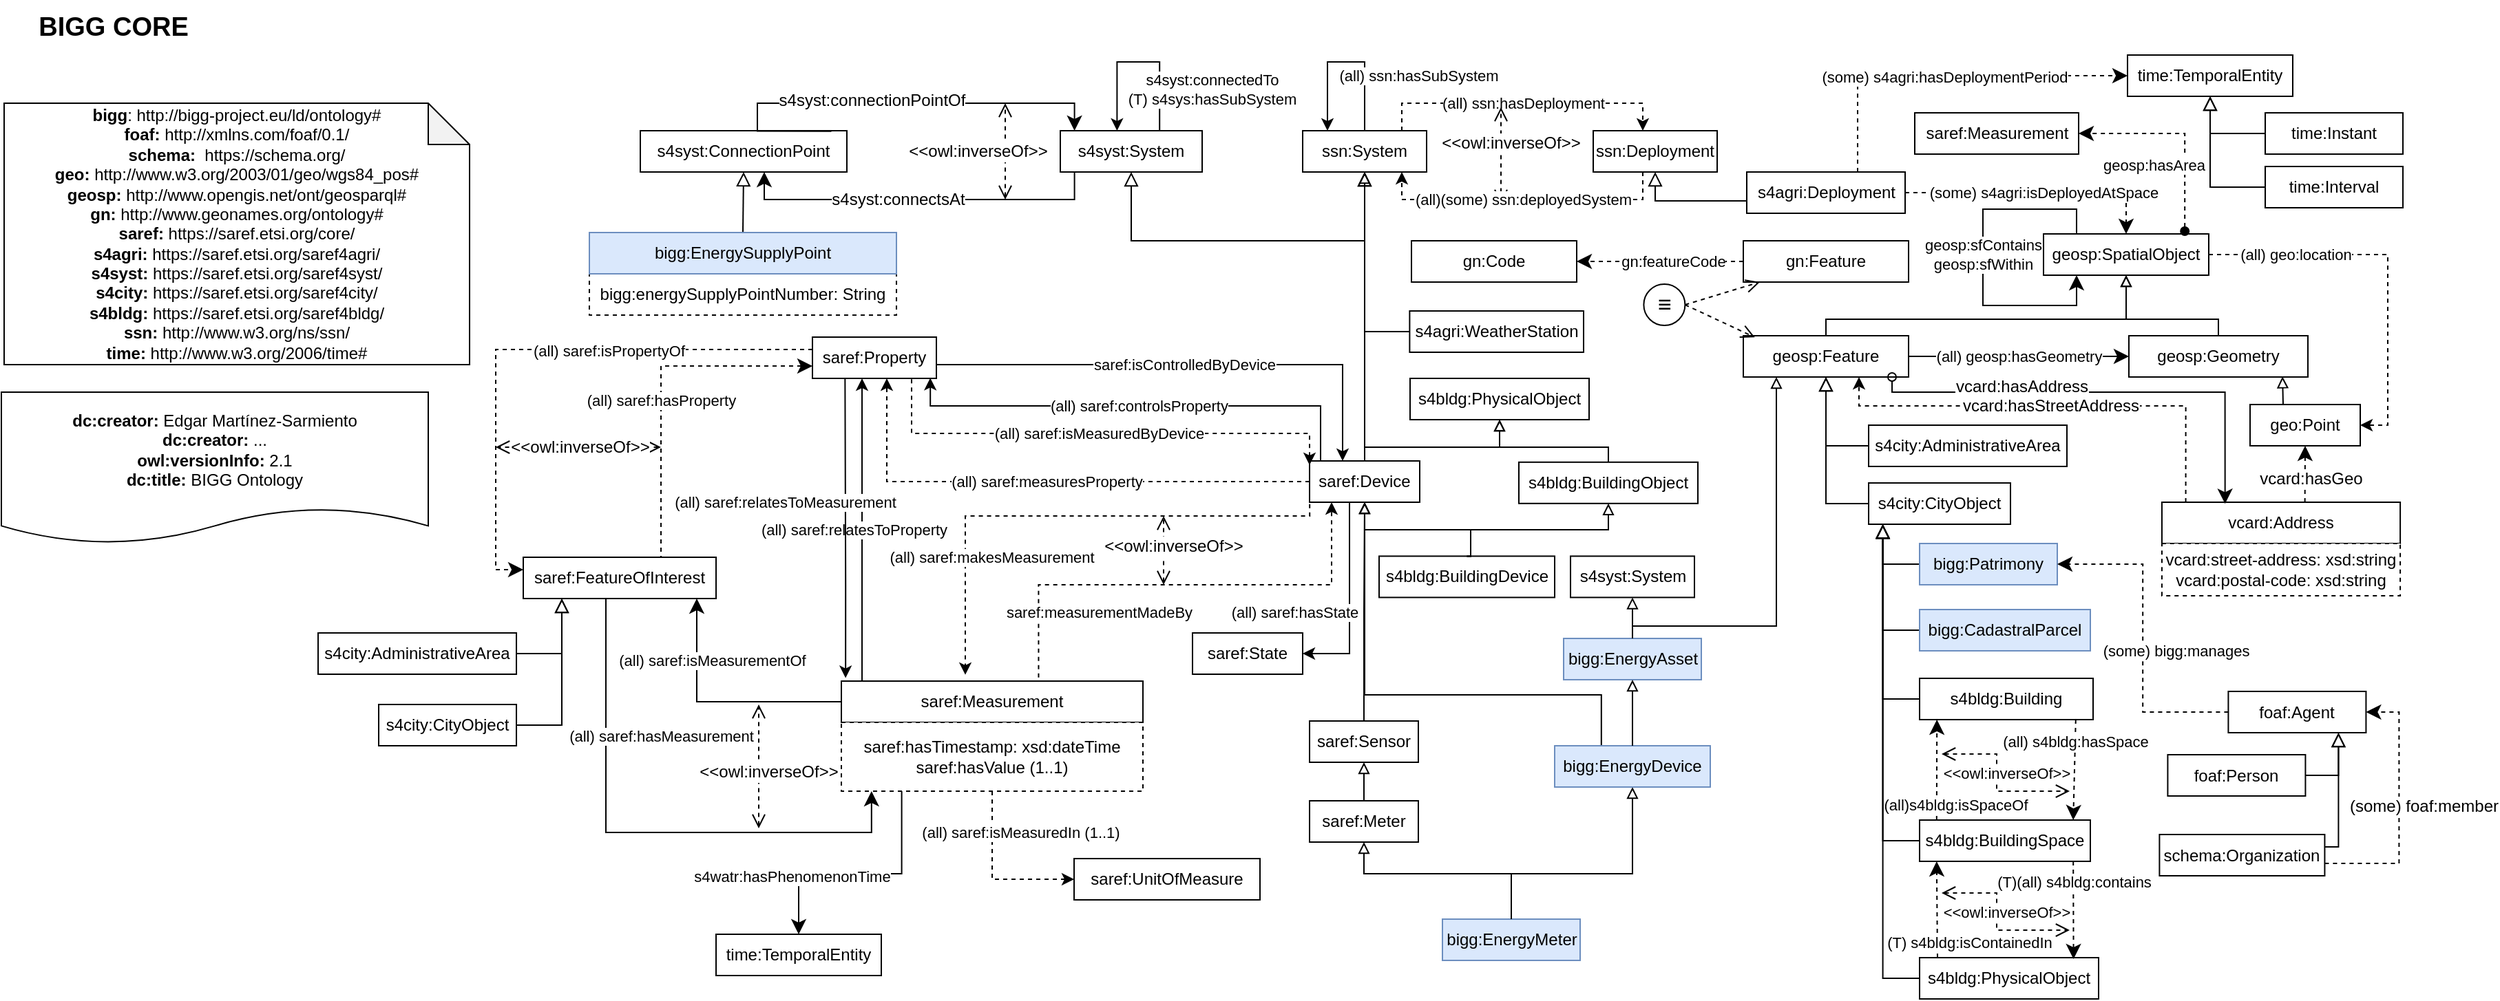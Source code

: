 <mxfile version="20.5.3" type="embed"><diagram name="Página-1" id="UbcpDuSRHqZnIpGwXfRh"><mxGraphModel dx="1853" dy="146" grid="1" gridSize="10" guides="1" tooltips="1" connect="1" arrows="1" fold="1" page="1" pageScale="1" pageWidth="827" pageHeight="1169" math="0" shadow="0"><root><mxCell id="0"/><mxCell id="1" parent="0"/><mxCell id="2" value="geosp:SpatialObject" style="rounded=0;whiteSpace=wrap;html=1;snapToPoint=1;points=[[0.1,0],[0.2,0],[0.3,0],[0.4,0],[0.5,0],[0.6,0],[0.7,0],[0.8,0],[0.9,0],[0,0.1],[0,0.3],[0,0.5],[0,0.7],[0,0.9],[0.1,1],[0.2,1],[0.3,1],[0.4,1],[0.5,1],[0.6,1],[0.7,1],[0.8,1],[0.9,1],[1,0.1],[1,0.3],[1,0.5],[1,0.7],[1,0.9]];" parent="1" vertex="1"><mxGeometry x="1027" y="1299.0" width="120" height="30" as="geometry"/></mxCell><mxCell id="3" style="edgeStyle=orthogonalEdgeStyle;rounded=0;orthogonalLoop=1;jettySize=auto;html=1;exitX=0.5;exitY=0;exitDx=0;exitDy=0;entryX=0.5;entryY=1;entryDx=0;entryDy=0;endArrow=block;endFill=0;" parent="1" source="4" target="2" edge="1"><mxGeometry relative="1" as="geometry"><Array as="points"><mxPoint x="869" y="1361"/><mxPoint x="1087" y="1361"/></Array></mxGeometry></mxCell><mxCell id="4" value="geosp:Feature" style="rounded=0;whiteSpace=wrap;html=1;snapToPoint=1;points=[[0.1,0],[0.2,0],[0.3,0],[0.4,0],[0.5,0],[0.6,0],[0.7,0],[0.8,0],[0.9,0],[0,0.1],[0,0.3],[0,0.5],[0,0.7],[0,0.9],[0.1,1],[0.2,1],[0.3,1],[0.4,1],[0.5,1],[0.6,1],[0.7,1],[0.8,1],[0.9,1],[1,0.1],[1,0.3],[1,0.5],[1,0.7],[1,0.9]];" parent="1" vertex="1"><mxGeometry x="809" y="1373.0" width="120" height="30" as="geometry"/></mxCell><mxCell id="5" style="edgeStyle=orthogonalEdgeStyle;rounded=0;orthogonalLoop=1;jettySize=auto;html=1;exitX=0.5;exitY=0;exitDx=0;exitDy=0;entryX=0.5;entryY=1;entryDx=0;entryDy=0;endArrow=block;endFill=0;" parent="1" source="7" target="2" edge="1"><mxGeometry relative="1" as="geometry"><Array as="points"><mxPoint x="1154" y="1361"/><mxPoint x="1087" y="1361"/></Array></mxGeometry></mxCell><mxCell id="6" value="(all) geo:location" style="edgeStyle=orthogonalEdgeStyle;rounded=0;orthogonalLoop=1;jettySize=auto;html=1;exitX=1;exitY=0.5;exitDx=0;exitDy=0;entryX=1;entryY=0.5;entryDx=0;entryDy=0;dashed=1;endArrow=classic;endFill=1;" parent="1" source="2" target="9" edge="1"><mxGeometry x="-0.549" relative="1" as="geometry"><mxPoint x="1" as="offset"/></mxGeometry></mxCell><mxCell id="7" value="geosp:Geometry" style="rounded=0;whiteSpace=wrap;html=1;snapToPoint=1;points=[[0.1,0],[0.2,0],[0.3,0],[0.4,0],[0.5,0],[0.6,0],[0.7,0],[0.8,0],[0.9,0],[0,0.1],[0,0.3],[0,0.5],[0,0.7],[0,0.9],[0.1,1],[0.2,1],[0.3,1],[0.4,1],[0.5,1],[0.6,1],[0.7,1],[0.8,1],[0.9,1],[1,0.1],[1,0.3],[1,0.5],[1,0.7],[1,0.9]];" parent="1" vertex="1"><mxGeometry x="1089" y="1373" width="130" height="30" as="geometry"/></mxCell><mxCell id="8" style="rounded=0;orthogonalLoop=1;jettySize=auto;html=1;exitX=0.3;exitY=0;exitDx=0;exitDy=0;endArrow=block;endFill=0;entryX=0.858;entryY=0.989;entryDx=0;entryDy=0;entryPerimeter=0;" parent="1" source="9" target="7" edge="1"><mxGeometry relative="1" as="geometry"/></mxCell><mxCell id="9" value="geo:Point" style="rounded=0;whiteSpace=wrap;html=1;snapToPoint=1;points=[[0.1,0],[0.2,0],[0.3,0],[0.4,0],[0.5,0],[0.6,0],[0.7,0],[0.8,0],[0.9,0],[0,0.1],[0,0.3],[0,0.5],[0,0.7],[0,0.9],[0.1,1],[0.2,1],[0.3,1],[0.4,1],[0.5,1],[0.6,1],[0.7,1],[0.8,1],[0.9,1],[1,0.1],[1,0.3],[1,0.5],[1,0.7],[1,0.9]];" parent="1" vertex="1"><mxGeometry x="1177" y="1423" width="80" height="30" as="geometry"/></mxCell><mxCell id="10" style="edgeStyle=orthogonalEdgeStyle;rounded=0;orthogonalLoop=1;jettySize=auto;html=1;exitX=0.5;exitY=0;exitDx=0;exitDy=0;endArrow=block;endFill=0;entryX=0.5;entryY=1;entryDx=0;entryDy=0;" parent="1" source="14" target="25" edge="1"><mxGeometry relative="1" as="geometry"><mxPoint x="14" y="1669" as="sourcePoint"/><mxPoint x="533" y="1294" as="targetPoint"/></mxGeometry></mxCell><mxCell id="11" style="edgeStyle=orthogonalEdgeStyle;rounded=0;orthogonalLoop=1;jettySize=auto;html=1;exitX=0.5;exitY=0;exitDx=0;exitDy=0;endArrow=block;endFill=0;entryX=0.5;entryY=1;entryDx=0;entryDy=0;" parent="1" source="21" target="14" edge="1"><mxGeometry relative="1" as="geometry"><Array as="points"/></mxGeometry></mxCell><mxCell id="12" value="(all) saref:makesMeasurement" style="rounded=0;orthogonalLoop=1;jettySize=auto;html=1;entryX=0.45;entryY=-0.119;entryDx=0;entryDy=0;endArrow=classic;endFill=1;entryPerimeter=0;exitX=0.001;exitY=0.844;exitDx=0;exitDy=0;exitPerimeter=0;edgeStyle=orthogonalEdgeStyle;dashed=1;" parent="1" source="14" edge="1"><mxGeometry x="0.551" y="19" relative="1" as="geometry"><mxPoint as="offset"/><Array as="points"><mxPoint x="494" y="1504"/><mxPoint x="244" y="1504"/></Array><mxPoint x="443" y="1493" as="sourcePoint"/><mxPoint x="244" y="1619.43" as="targetPoint"/></mxGeometry></mxCell><mxCell id="13" value="(all) saref:measuresProperty" style="edgeStyle=orthogonalEdgeStyle;rounded=0;orthogonalLoop=1;jettySize=auto;html=1;exitX=0;exitY=0.5;exitDx=0;exitDy=0;endArrow=classic;endFill=1;entryX=0.6;entryY=1;entryDx=0;entryDy=0;dashed=1;" parent="1" source="14" target="15" edge="1"><mxGeometry relative="1" as="geometry"><Array as="points"><mxPoint x="187" y="1479"/></Array></mxGeometry></mxCell><mxCell id="14" value="saref:Device" style="rounded=0;whiteSpace=wrap;html=1;snapToPoint=1;points=[[0.1,0],[0.2,0],[0.3,0],[0.4,0],[0.5,0],[0.6,0],[0.7,0],[0.8,0],[0.9,0],[0,0.1],[0,0.3],[0,0.5],[0,0.7],[0,0.9],[0.1,1],[0.2,1],[0.3,1],[0.4,1],[0.5,1],[0.6,1],[0.7,1],[0.8,1],[0.9,1],[1,0.1],[1,0.3],[1,0.5],[1,0.7],[1,0.9]];" parent="1" vertex="1"><mxGeometry x="494" y="1464" width="80" height="30" as="geometry"/></mxCell><mxCell id="15" value="saref:Property" style="rounded=0;whiteSpace=wrap;html=1;snapToPoint=1;points=[[0.1,0],[0.2,0],[0.3,0],[0.4,0],[0.5,0],[0.6,0],[0.7,0],[0.8,0],[0.9,0],[0,0.1],[0,0.3],[0,0.5],[0,0.7],[0,0.9],[0.1,1],[0.2,1],[0.3,1],[0.4,1],[0.5,1],[0.6,1],[0.7,1],[0.8,1],[0.9,1],[1,0.1],[1,0.3],[1,0.5],[1,0.7],[1,0.9]];" parent="1" vertex="1"><mxGeometry x="133" y="1374" width="90" height="30" as="geometry"/></mxCell><mxCell id="16" value="(all) saref:isMeasuredIn (1..1)" style="edgeStyle=orthogonalEdgeStyle;rounded=0;orthogonalLoop=1;jettySize=auto;html=1;exitX=0.5;exitY=1;exitDx=0;exitDy=0;entryX=0;entryY=0.5;entryDx=0;entryDy=0;endArrow=classic;endFill=1;dashed=1;" parent="1" source="20" target="19" edge="1"><mxGeometry x="-0.514" y="20" relative="1" as="geometry"><mxPoint x="367.5" y="1709" as="sourcePoint"/><mxPoint as="offset"/></mxGeometry></mxCell><mxCell id="17" value="(all) saref:relatesToProperty" style="edgeStyle=orthogonalEdgeStyle;rounded=0;orthogonalLoop=1;jettySize=auto;html=1;exitX=0;exitY=0.5;exitDx=0;exitDy=0;entryX=0.4;entryY=1;entryDx=0;entryDy=0;endArrow=classic;endFill=1;" parent="1" source="18" target="15" edge="1"><mxGeometry x="0.12" y="6" relative="1" as="geometry"><mxPoint as="offset"/><Array as="points"><mxPoint x="169" y="1639"/></Array></mxGeometry></mxCell><mxCell id="18" value="saref:Measurement" style="rounded=0;whiteSpace=wrap;html=1;snapToPoint=1;points=[[0.1,0],[0.2,0],[0.3,0],[0.4,0],[0.5,0],[0.6,0],[0.7,0],[0.8,0],[0.9,0],[0,0.1],[0,0.3],[0,0.5],[0,0.7],[0,0.9],[0.1,1],[0.2,1],[0.3,1],[0.4,1],[0.5,1],[0.6,1],[0.7,1],[0.8,1],[0.9,1],[1,0.1],[1,0.3],[1,0.5],[1,0.7],[1,0.9]];" parent="1" vertex="1"><mxGeometry x="154" y="1624" width="219" height="30" as="geometry"/></mxCell><mxCell id="19" value="saref:UnitOfMeasure" style="rounded=0;whiteSpace=wrap;html=1;snapToPoint=1;points=[[0.1,0],[0.2,0],[0.3,0],[0.4,0],[0.5,0],[0.6,0],[0.7,0],[0.8,0],[0.9,0],[0,0.1],[0,0.3],[0,0.5],[0,0.7],[0,0.9],[0.1,1],[0.2,1],[0.3,1],[0.4,1],[0.5,1],[0.6,1],[0.7,1],[0.8,1],[0.9,1],[1,0.1],[1,0.3],[1,0.5],[1,0.7],[1,0.9]];" parent="1" vertex="1"><mxGeometry x="323" y="1753" width="135" height="30" as="geometry"/></mxCell><mxCell id="20" value="saref:hasTimestamp: xsd:dateTime&lt;br&gt;saref:hasValue (1..1)" style="rounded=0;whiteSpace=wrap;html=1;snapToPoint=1;points=[[0.1,0],[0.2,0],[0.3,0],[0.4,0],[0.5,0],[0.6,0],[0.7,0],[0.8,0],[0.9,0],[0,0.1],[0,0.3],[0,0.5],[0,0.7],[0,0.9],[0.1,1],[0.2,1],[0.3,1],[0.4,1],[0.5,1],[0.6,1],[0.7,1],[0.8,1],[0.9,1],[1,0.1],[1,0.3],[1,0.5],[1,0.7],[1,0.9]];dashed=1;fillColor=#FFFFFF;" parent="1" vertex="1"><mxGeometry x="154" y="1654" width="219" height="50" as="geometry"/></mxCell><mxCell id="21" value="saref:Sensor" style="rounded=0;whiteSpace=wrap;html=1;snapToPoint=1;points=[[0.1,0],[0.2,0],[0.3,0],[0.4,0],[0.5,0],[0.6,0],[0.7,0],[0.8,0],[0.9,0],[0,0.1],[0,0.3],[0,0.5],[0,0.7],[0,0.9],[0.1,1],[0.2,1],[0.3,1],[0.4,1],[0.5,1],[0.6,1],[0.7,1],[0.8,1],[0.9,1],[1,0.1],[1,0.3],[1,0.5],[1,0.7],[1,0.9]];" parent="1" vertex="1"><mxGeometry x="494" y="1653" width="79" height="30" as="geometry"/></mxCell><mxCell id="22" value="geosp:sfContains&lt;br&gt;geosp:sfWithin" style="edgeStyle=orthogonalEdgeStyle;rounded=0;orthogonalLoop=1;jettySize=auto;html=1;exitX=0.2;exitY=0;exitDx=0;exitDy=0;entryX=0.2;entryY=1;entryDx=0;entryDy=0;endArrow=classic;endFill=1;endSize=8;labelBackgroundColor=default;" parent="1" source="2" target="2" edge="1"><mxGeometry x="-0.034" relative="1" as="geometry"><Array as="points"><mxPoint x="1049" y="1281"/><mxPoint x="983" y="1281"/><mxPoint x="983" y="1351"/><mxPoint x="1049" y="1351"/></Array><mxPoint as="offset"/></mxGeometry></mxCell><mxCell id="23" value="&lt;div&gt;&lt;b&gt;bigg&lt;/b&gt;: http://bigg-project.eu/ld/ontology#&lt;/div&gt;&lt;div&gt;&lt;span style=&quot;font-size: 12px;&quot;&gt;&lt;b&gt;foaf:&amp;nbsp;&lt;/b&gt;http://xmlns.com/foaf/0.1/&lt;/span&gt;&lt;br&gt;&lt;/div&gt;&lt;div&gt;&lt;span style=&quot;font-size: 12px;&quot;&gt;&lt;b&gt;schema:&amp;nbsp;&amp;nbsp;&lt;/b&gt;https://schema.org/&lt;/span&gt;&lt;/div&gt;&lt;b&gt;geo&lt;/b&gt;&lt;b&gt;:&lt;/b&gt;&lt;span&gt;&amp;nbsp;&lt;/span&gt;http://www.w3.org/2003/01/geo/wgs84_pos#&lt;br&gt;&lt;b&gt;geosp:&amp;nbsp;&lt;/b&gt;&lt;span style=&quot;font-size: 12px;&quot;&gt;http://www.opengis.net/ont/geosparql#&lt;br&gt;&lt;/span&gt;&lt;b&gt;gn:&amp;nbsp;&lt;/b&gt;&lt;span style=&quot;font-size: 12px;&quot;&gt;http://www.geonames.org/ontology#&lt;/span&gt;&lt;br&gt;&lt;b&gt;saref:&lt;/b&gt;&amp;nbsp;https://saref.etsi.org/core/&lt;br&gt;&lt;b&gt;s4agri: &lt;/b&gt;https://saref.etsi.org/saref4agri/&lt;br&gt;&lt;b&gt;s4syst:&amp;nbsp;&lt;/b&gt;&lt;span style=&quot;font-size: 12px;&quot;&gt;https://saref.etsi.org/saref4syst/&lt;br&gt;&lt;/span&gt;&lt;b&gt;s4city:&amp;nbsp;&lt;/b&gt;&lt;span style=&quot;font-size: 12px;&quot;&gt;https://saref.etsi.org/saref4city/&lt;br&gt;&lt;/span&gt;&lt;b&gt;s4bldg:&amp;nbsp;&lt;/b&gt;https://saref.etsi.org/saref4bldg/&lt;br&gt;&lt;b style=&quot;font-size: 12px;&quot;&gt;ssn:&amp;nbsp;&lt;/b&gt;http://www.w3.org/ns/ssn/&lt;span style=&quot;border-color: var(--border-color);&quot;&gt;&lt;br&gt;&lt;b style=&quot;border-color: var(--border-color);&quot;&gt;time:&amp;nbsp;&lt;/b&gt;http://www.w3.org/2006/time#&lt;br style=&quot;border-color: var(--border-color);&quot;&gt;&lt;/span&gt;" style="shape=note;whiteSpace=wrap;html=1;backgroundOutline=1;darkOpacity=0.05;fillColor=#FFFFFF;" parent="1" vertex="1"><mxGeometry x="-454" y="1204" width="338" height="190" as="geometry"/></mxCell><mxCell id="24" value="&lt;div&gt;&lt;b&gt;dc:creator:&lt;/b&gt;&amp;nbsp;Edgar Martínez-Sarmiento&lt;/div&gt;&lt;div&gt;&lt;b&gt;dc:creator:&lt;/b&gt; ...&lt;/div&gt;&lt;div&gt;&lt;b&gt;owl:versionInfo:&lt;/b&gt; 2.1&lt;/div&gt;&lt;div&gt;&lt;b&gt;dc:title:&lt;/b&gt; BIGG Ontology&lt;/div&gt;" style="shape=document;whiteSpace=wrap;html=1;boundedLbl=1;labelBackgroundColor=#ffffff;strokeColor=#000000;fontSize=12;fontColor=#000000;size=0.233;fillColor=#FFFFFF;" parent="1" vertex="1"><mxGeometry x="-456" y="1414" width="310" height="110" as="geometry"/></mxCell><mxCell id="25" value="ssn:System" style="rounded=0;whiteSpace=wrap;html=1;snapToPoint=1;points=[[0.1,0],[0.2,0],[0.3,0],[0.4,0],[0.5,0],[0.6,0],[0.7,0],[0.8,0],[0.9,0],[0,0.1],[0,0.3],[0,0.5],[0,0.7],[0,0.9],[0.1,1],[0.2,1],[0.3,1],[0.4,1],[0.5,1],[0.6,1],[0.7,1],[0.8,1],[0.9,1],[1,0.1],[1,0.3],[1,0.5],[1,0.7],[1,0.9]];" parent="1" vertex="1"><mxGeometry x="489" y="1224" width="90" height="30" as="geometry"/></mxCell><mxCell id="26" value="ssn:Deployment" style="rounded=0;whiteSpace=wrap;html=1;snapToPoint=1;points=[[0.1,0],[0.2,0],[0.3,0],[0.4,0],[0.5,0],[0.6,0],[0.7,0],[0.8,0],[0.9,0],[0,0.1],[0,0.3],[0,0.5],[0,0.7],[0,0.9],[0.1,1],[0.2,1],[0.3,1],[0.4,1],[0.5,1],[0.6,1],[0.7,1],[0.8,1],[0.9,1],[1,0.1],[1,0.3],[1,0.5],[1,0.7],[1,0.9]];" parent="1" vertex="1"><mxGeometry x="700" y="1224" width="90" height="30" as="geometry"/></mxCell><mxCell id="27" value="(all) ssn:hasDeployment" style="rounded=0;orthogonalLoop=1;jettySize=auto;html=1;endArrow=classic;endFill=1;dashed=1;exitX=0.8;exitY=0;exitDx=0;exitDy=0;entryX=0.4;entryY=0;entryDx=0;entryDy=0;edgeStyle=orthogonalEdgeStyle;" parent="1" source="25" target="26" edge="1"><mxGeometry relative="1" as="geometry"><mxPoint x="531" y="1194" as="sourcePoint"/><mxPoint x="713" y="1224" as="targetPoint"/></mxGeometry></mxCell><mxCell id="28" value="" style="endArrow=block;html=1;fontColor=#000099;exitX=0;exitY=0.7;exitDx=0;exitDy=0;endFill=0;entryX=0.5;entryY=1;entryDx=0;entryDy=0;endSize=8;arcSize=0;rounded=0;edgeStyle=orthogonalEdgeStyle;" parent="1" source="29" target="26" edge="1"><mxGeometry width="50" height="50" relative="1" as="geometry"><mxPoint x="470" y="1304" as="sourcePoint"/><mxPoint x="745" y="1294" as="targetPoint"/></mxGeometry></mxCell><mxCell id="29" value="s4agri:Deployment" style="rounded=0;whiteSpace=wrap;html=1;snapToPoint=1;points=[[0.1,0],[0.2,0],[0.3,0],[0.4,0],[0.5,0],[0.6,0],[0.7,0],[0.8,0],[0.9,0],[0,0.1],[0,0.3],[0,0.5],[0,0.7],[0,0.9],[0.1,1],[0.2,1],[0.3,1],[0.4,1],[0.5,1],[0.6,1],[0.7,1],[0.8,1],[0.9,1],[1,0.1],[1,0.3],[1,0.5],[1,0.7],[1,0.9]];" parent="1" vertex="1"><mxGeometry x="811.5" y="1254" width="115" height="30" as="geometry"/></mxCell><mxCell id="30" value="" style="endArrow=classic;html=1;exitX=1;exitY=0.5;exitDx=0;exitDy=0;entryX=0.5;entryY=0;entryDx=0;entryDy=0;endSize=8;arcSize=0;rounded=0;edgeStyle=orthogonalEdgeStyle;dashed=1;" parent="1" source="29" target="2" edge="1"><mxGeometry width="50" height="50" relative="1" as="geometry"><mxPoint x="861.0" y="1268" as="sourcePoint"/><mxPoint x="1213" y="1277" as="targetPoint"/></mxGeometry></mxCell><mxCell id="31" value="&lt;div&gt;(some) s4agri:isDeployedAtSpace&lt;/div&gt;" style="edgeLabel;html=1;align=center;verticalAlign=middle;resizable=0;points=[];" parent="30" connectable="0" vertex="1"><mxGeometry x="-0.191" y="-1" relative="1" as="geometry"><mxPoint x="23" y="-1" as="offset"/></mxGeometry></mxCell><mxCell id="32" value="" style="endArrow=classic;html=1;exitX=1;exitY=0.5;exitDx=0;exitDy=0;entryX=0;entryY=0.5;entryDx=0;entryDy=0;endSize=8;arcSize=0;rounded=0;" parent="1" source="4" target="7" edge="1"><mxGeometry width="50" height="50" relative="1" as="geometry"><mxPoint x="814" y="1661.33" as="sourcePoint"/><mxPoint x="1026.0" y="1661.33" as="targetPoint"/></mxGeometry></mxCell><mxCell id="33" value="&lt;div&gt;(all) geosp:hasGeometry&lt;/div&gt;" style="edgeLabel;html=1;align=center;verticalAlign=middle;resizable=0;points=[];" parent="32" connectable="0" vertex="1"><mxGeometry x="-0.191" y="-1" relative="1" as="geometry"><mxPoint x="15" y="-1" as="offset"/></mxGeometry></mxCell><mxCell id="34" value="" style="endArrow=block;html=1;fontColor=#000099;exitX=0;exitY=0.5;exitDx=0;exitDy=0;endFill=0;entryX=0.1;entryY=1;entryDx=0;entryDy=0;endSize=8;arcSize=0;rounded=0;edgeStyle=orthogonalEdgeStyle;" parent="1" source="35" target="119" edge="1"><mxGeometry width="50" height="50" relative="1" as="geometry"><mxPoint x="594" y="1443" as="sourcePoint"/><mxPoint x="869" y="1433" as="targetPoint"/></mxGeometry></mxCell><mxCell id="35" value="bigg:Patrimony" style="rounded=0;whiteSpace=wrap;html=1;snapToPoint=1;points=[[0.1,0],[0.2,0],[0.3,0],[0.4,0],[0.5,0],[0.6,0],[0.7,0],[0.8,0],[0.9,0],[0,0.1],[0,0.3],[0,0.5],[0,0.7],[0,0.9],[0.1,1],[0.2,1],[0.3,1],[0.4,1],[0.5,1],[0.6,1],[0.7,1],[0.8,1],[0.9,1],[1,0.1],[1,0.3],[1,0.5],[1,0.7],[1,0.9]];fillColor=#dae8fc;strokeColor=#6c8ebf;" parent="1" vertex="1"><mxGeometry x="937" y="1524" width="100" height="30" as="geometry"/></mxCell><mxCell id="36" value="" style="endArrow=block;html=1;fontColor=#000099;exitX=0;exitY=0.5;exitDx=0;exitDy=0;endFill=0;entryX=0.1;entryY=1;entryDx=0;entryDy=0;endSize=8;arcSize=0;rounded=0;edgeStyle=orthogonalEdgeStyle;" parent="1" source="37" target="119" edge="1"><mxGeometry width="50" height="50" relative="1" as="geometry"><mxPoint x="594" y="1543" as="sourcePoint"/><mxPoint x="869" y="1503.0" as="targetPoint"/></mxGeometry></mxCell><mxCell id="37" value="bigg:CadastralParcel" style="rounded=0;whiteSpace=wrap;html=1;snapToPoint=1;points=[[0.1,0],[0.2,0],[0.3,0],[0.4,0],[0.5,0],[0.6,0],[0.7,0],[0.8,0],[0.9,0],[0,0.1],[0,0.3],[0,0.5],[0,0.7],[0,0.9],[0.1,1],[0.2,1],[0.3,1],[0.4,1],[0.5,1],[0.6,1],[0.7,1],[0.8,1],[0.9,1],[1,0.1],[1,0.3],[1,0.5],[1,0.7],[1,0.9]];fillColor=#dae8fc;strokeColor=#6c8ebf;" parent="1" vertex="1"><mxGeometry x="937" y="1572" width="124" height="30" as="geometry"/></mxCell><mxCell id="38" value="" style="endArrow=block;html=1;fontColor=#000099;exitX=0;exitY=0.5;exitDx=0;exitDy=0;endFill=0;endSize=8;arcSize=0;rounded=0;edgeStyle=orthogonalEdgeStyle;entryX=0.1;entryY=1;entryDx=0;entryDy=0;" parent="1" source="39" target="119" edge="1"><mxGeometry width="50" height="50" relative="1" as="geometry"><mxPoint x="594" y="1663" as="sourcePoint"/><mxPoint x="869" y="1623" as="targetPoint"/></mxGeometry></mxCell><mxCell id="39" value="s4bldg:Building" style="rounded=0;whiteSpace=wrap;html=1;snapToPoint=1;points=[[0.1,0],[0.2,0],[0.3,0],[0.4,0],[0.5,0],[0.6,0],[0.7,0],[0.8,0],[0.9,0],[0,0.1],[0,0.3],[0,0.5],[0,0.7],[0,0.9],[0.1,1],[0.2,1],[0.3,1],[0.4,1],[0.5,1],[0.6,1],[0.7,1],[0.8,1],[0.9,1],[1,0.1],[1,0.3],[1,0.5],[1,0.7],[1,0.9]];" parent="1" vertex="1"><mxGeometry x="937" y="1622" width="126" height="30" as="geometry"/></mxCell><mxCell id="40" value="" style="endArrow=block;html=1;fontColor=#000099;exitX=1;exitY=0.5;exitDx=0;exitDy=0;endFill=0;entryX=0.8;entryY=1;entryDx=0;entryDy=0;endSize=8;arcSize=0;rounded=0;edgeStyle=orthogonalEdgeStyle;" parent="1" source="42" target="41" edge="1"><mxGeometry width="50" height="50" relative="1" as="geometry"><mxPoint x="936.21" y="1671.5" as="sourcePoint"/><mxPoint x="1094.21" y="1671.5" as="targetPoint"/></mxGeometry></mxCell><mxCell id="41" value="foaf:Agent" style="rounded=0;whiteSpace=wrap;html=1;snapToPoint=1;points=[[0.1,0],[0.2,0],[0.3,0],[0.4,0],[0.5,0],[0.6,0],[0.7,0],[0.8,0],[0.9,0],[0,0.1],[0,0.3],[0,0.5],[0,0.7],[0,0.9],[0.1,1],[0.2,1],[0.3,1],[0.4,1],[0.5,1],[0.6,1],[0.7,1],[0.8,1],[0.9,1],[1,0.1],[1,0.3],[1,0.5],[1,0.7],[1,0.9]];" parent="1" vertex="1"><mxGeometry x="1161.21" y="1631.5" width="100" height="30" as="geometry"/></mxCell><mxCell id="42" value="foaf:Person" style="rounded=0;whiteSpace=wrap;html=1;snapToPoint=1;points=[[0.1,0],[0.2,0],[0.3,0],[0.4,0],[0.5,0],[0.6,0],[0.7,0],[0.8,0],[0.9,0],[0,0.1],[0,0.3],[0,0.5],[0,0.7],[0,0.9],[0.1,1],[0.2,1],[0.3,1],[0.4,1],[0.5,1],[0.6,1],[0.7,1],[0.8,1],[0.9,1],[1,0.1],[1,0.3],[1,0.5],[1,0.7],[1,0.9]];" parent="1" vertex="1"><mxGeometry x="1117.21" y="1677.5" width="100" height="30" as="geometry"/></mxCell><mxCell id="43" value="" style="endArrow=block;html=1;fontColor=#000099;exitX=1;exitY=0.3;exitDx=0;exitDy=0;endFill=0;entryX=0.8;entryY=1;entryDx=0;entryDy=0;endSize=8;arcSize=0;rounded=0;edgeStyle=orthogonalEdgeStyle;" parent="1" source="44" target="41" edge="1"><mxGeometry width="50" height="50" relative="1" as="geometry"><mxPoint x="936.21" y="1751.5" as="sourcePoint"/><mxPoint x="1211.21" y="1741.5" as="targetPoint"/></mxGeometry></mxCell><mxCell id="44" value="schema:Organization" style="rounded=0;whiteSpace=wrap;html=1;snapToPoint=1;points=[[0.1,0],[0.2,0],[0.3,0],[0.4,0],[0.5,0],[0.6,0],[0.7,0],[0.8,0],[0.9,0],[0,0.1],[0,0.3],[0,0.5],[0,0.7],[0,0.9],[0.1,1],[0.2,1],[0.3,1],[0.4,1],[0.5,1],[0.6,1],[0.7,1],[0.8,1],[0.9,1],[1,0.1],[1,0.3],[1,0.5],[1,0.7],[1,0.9]];" parent="1" vertex="1"><mxGeometry x="1111.21" y="1735.5" width="120" height="30" as="geometry"/></mxCell><mxCell id="45" value="" style="endArrow=classic;html=1;exitX=1;exitY=0.7;exitDx=0;exitDy=0;entryX=1;entryY=0.5;entryDx=0;entryDy=0;endSize=8;arcSize=0;rounded=0;edgeStyle=orthogonalEdgeStyle;dashed=1;" parent="1" source="44" target="41" edge="1"><mxGeometry width="50" height="50" relative="1" as="geometry"><mxPoint x="1361.21" y="1726.5" as="sourcePoint"/><mxPoint x="1295.21" y="1836.5" as="targetPoint"/><Array as="points"><mxPoint x="1285.21" y="1756.5"/><mxPoint x="1285.21" y="1646.5"/></Array></mxGeometry></mxCell><mxCell id="46" value="&lt;div&gt;(some) foaf:member&lt;/div&gt;" style="text;html=1;align=center;verticalAlign=middle;resizable=0;points=[];labelBackgroundColor=#ffffff;" parent="45" connectable="0" vertex="1"><mxGeometry x="-0.127" relative="1" as="geometry"><mxPoint x="18" y="-14" as="offset"/></mxGeometry></mxCell><mxCell id="47" value="" style="endArrow=classic;html=1;exitX=0;exitY=0.5;exitDx=0;exitDy=0;entryX=1;entryY=0.5;entryDx=0;entryDy=0;endSize=8;dashed=1;arcSize=0;rounded=0;edgeStyle=orthogonalEdgeStyle;" parent="1" source="41" target="35" edge="1"><mxGeometry width="50" height="50" relative="1" as="geometry"><mxPoint x="1215" y="1559" as="sourcePoint"/><mxPoint x="1389" y="1559" as="targetPoint"/></mxGeometry></mxCell><mxCell id="48" value="&lt;div&gt;(some) bigg:manages&lt;/div&gt;" style="edgeLabel;html=1;align=center;verticalAlign=middle;resizable=0;points=[];labelBorderColor=none;fontStyle=0" parent="47" connectable="0" vertex="1"><mxGeometry x="-0.191" y="-1" relative="1" as="geometry"><mxPoint x="23" y="-13" as="offset"/></mxGeometry></mxCell><mxCell id="49" value="" style="endArrow=block;html=1;fontColor=#000099;exitX=0;exitY=0.5;exitDx=0;exitDy=0;endFill=0;entryX=0.5;entryY=1;entryDx=0;entryDy=0;endSize=8;arcSize=0;rounded=0;edgeStyle=orthogonalEdgeStyle;" parent="1" source="51" target="50" edge="1"><mxGeometry width="50" height="50" relative="1" as="geometry"><mxPoint x="1043" y="1229" as="sourcePoint"/><mxPoint x="1201.0" y="1229" as="targetPoint"/></mxGeometry></mxCell><mxCell id="50" value="time:TemporalEntity" style="rounded=0;whiteSpace=wrap;html=1;snapToPoint=1;points=[[0.1,0],[0.2,0],[0.3,0],[0.4,0],[0.5,0],[0.6,0],[0.7,0],[0.8,0],[0.9,0],[0,0.1],[0,0.3],[0,0.5],[0,0.7],[0,0.9],[0.1,1],[0.2,1],[0.3,1],[0.4,1],[0.5,1],[0.6,1],[0.7,1],[0.8,1],[0.9,1],[1,0.1],[1,0.3],[1,0.5],[1,0.7],[1,0.9]];" parent="1" vertex="1"><mxGeometry x="1088" y="1169" width="120" height="30" as="geometry"/></mxCell><mxCell id="51" value="time:Instant" style="rounded=0;whiteSpace=wrap;html=1;snapToPoint=1;points=[[0.1,0],[0.2,0],[0.3,0],[0.4,0],[0.5,0],[0.6,0],[0.7,0],[0.8,0],[0.9,0],[0,0.1],[0,0.3],[0,0.5],[0,0.7],[0,0.9],[0.1,1],[0.2,1],[0.3,1],[0.4,1],[0.5,1],[0.6,1],[0.7,1],[0.8,1],[0.9,1],[1,0.1],[1,0.3],[1,0.5],[1,0.7],[1,0.9]];" parent="1" vertex="1"><mxGeometry x="1188" y="1211" width="100" height="30" as="geometry"/></mxCell><mxCell id="52" value="" style="endArrow=block;html=1;fontColor=#000099;exitX=0;exitY=0.5;exitDx=0;exitDy=0;endFill=0;entryX=0.5;entryY=1;entryDx=0;entryDy=0;endSize=8;arcSize=0;rounded=0;edgeStyle=orthogonalEdgeStyle;" parent="1" source="53" target="50" edge="1"><mxGeometry width="50" height="50" relative="1" as="geometry"><mxPoint x="1043" y="1309" as="sourcePoint"/><mxPoint x="1318" y="1299" as="targetPoint"/></mxGeometry></mxCell><mxCell id="53" value="time:Interval" style="rounded=0;whiteSpace=wrap;html=1;snapToPoint=1;points=[[0.1,0],[0.2,0],[0.3,0],[0.4,0],[0.5,0],[0.6,0],[0.7,0],[0.8,0],[0.9,0],[0,0.1],[0,0.3],[0,0.5],[0,0.7],[0,0.9],[0.1,1],[0.2,1],[0.3,1],[0.4,1],[0.5,1],[0.6,1],[0.7,1],[0.8,1],[0.9,1],[1,0.1],[1,0.3],[1,0.5],[1,0.7],[1,0.9]];" parent="1" vertex="1"><mxGeometry x="1188" y="1250" width="100" height="30" as="geometry"/></mxCell><mxCell id="54" value="(all) ssn:hasSubSystem" style="rounded=0;orthogonalLoop=1;jettySize=auto;html=1;endArrow=classic;endFill=1;exitX=0.5;exitY=0;exitDx=0;exitDy=0;entryX=0.2;entryY=0;entryDx=0;entryDy=0;edgeStyle=orthogonalEdgeStyle;" parent="1" source="25" target="25" edge="1"><mxGeometry x="-0.371" y="-39" relative="1" as="geometry"><Array as="points"><mxPoint x="534" y="1174"/><mxPoint x="507" y="1174"/></Array><mxPoint x="353" y="1194" as="sourcePoint"/><mxPoint x="523" y="1194" as="targetPoint"/><mxPoint as="offset"/></mxGeometry></mxCell><mxCell id="55" value="" style="endArrow=open;html=1;fontColor=#000099;exitX=0.5;exitY=0;exitDx=0;exitDy=0;endFill=0;dashed=1;entryX=0.5;entryY=1;entryDx=0;entryDy=0;endSize=8;startArrow=open;startFill=0;startSize=8;arcSize=0;rounded=0;" parent="1" edge="1"><mxGeometry width="50" height="50" relative="1" as="geometry"><mxPoint x="633" y="1277.0" as="sourcePoint"/><mxPoint x="633" y="1207.0" as="targetPoint"/><Array as="points"><mxPoint x="633" y="1274"/></Array></mxGeometry></mxCell><mxCell id="56" value="&amp;lt;&amp;lt;owl:inverseOf&amp;gt;&amp;gt;" style="text;html=1;align=center;verticalAlign=middle;resizable=0;points=[];fontColor=#000000;labelBackgroundColor=#ffffff;" parent="55" connectable="0" vertex="1"><mxGeometry x="-0.328" relative="1" as="geometry"><mxPoint x="7" y="-21" as="offset"/></mxGeometry></mxCell><mxCell id="57" value="(all)(some) ssn:deployedSystem" style="rounded=0;orthogonalLoop=1;jettySize=auto;html=1;endArrow=classic;endFill=1;dashed=1;exitX=0.4;exitY=1;exitDx=0;exitDy=0;entryX=0.8;entryY=1;entryDx=0;entryDy=0;edgeStyle=orthogonalEdgeStyle;" parent="1" source="26" target="25" edge="1"><mxGeometry relative="1" as="geometry"><mxPoint x="630" y="1368.58" as="sourcePoint"/><mxPoint x="814" y="1368.58" as="targetPoint"/></mxGeometry></mxCell><mxCell id="58" value="" style="endArrow=open;html=1;fontColor=#000099;endFill=0;dashed=1;endSize=8;startArrow=open;startFill=0;startSize=8;arcSize=0;rounded=0;" parent="1" edge="1"><mxGeometry width="50" height="50" relative="1" as="geometry"><mxPoint x="388" y="1554" as="sourcePoint"/><mxPoint x="388" y="1504" as="targetPoint"/></mxGeometry></mxCell><mxCell id="59" value="&amp;lt;&amp;lt;owl:inverseOf&amp;gt;&amp;gt;" style="text;html=1;align=center;verticalAlign=middle;resizable=0;points=[];fontColor=#000000;labelBackgroundColor=#ffffff;" parent="58" connectable="0" vertex="1"><mxGeometry x="-0.328" relative="1" as="geometry"><mxPoint x="7" y="-11" as="offset"/></mxGeometry></mxCell><mxCell id="60" value="saref:measurementMadeBy" style="edgeStyle=orthogonalEdgeStyle;rounded=0;orthogonalLoop=1;jettySize=auto;html=1;exitX=0.654;exitY=-0.088;exitDx=0;exitDy=0;entryX=0.2;entryY=1;entryDx=0;entryDy=0;endArrow=classic;endFill=1;exitPerimeter=0;dashed=1;" parent="1" source="18" target="14" edge="1"><mxGeometry x="-0.345" y="-20" relative="1" as="geometry"><mxPoint as="offset"/><Array as="points"><mxPoint x="297" y="1554"/><mxPoint x="510" y="1554"/></Array><mxPoint x="700" y="1545" as="sourcePoint"/><mxPoint x="450" y="1680.43" as="targetPoint"/></mxGeometry></mxCell><mxCell id="61" value="saref:isControlledByDevice" style="rounded=0;orthogonalLoop=1;jettySize=auto;html=1;endArrow=classic;endFill=1;exitX=1;exitY=0.5;exitDx=0;exitDy=0;entryX=0.3;entryY=0;entryDx=0;entryDy=0;edgeStyle=orthogonalEdgeStyle;" parent="1" source="15" target="14" edge="1"><mxGeometry relative="1" as="geometry"><mxPoint x="103" y="1428.58" as="sourcePoint"/><mxPoint x="503" y="1464" as="targetPoint"/><Array as="points"><mxPoint x="223" y="1394"/><mxPoint x="518" y="1394"/></Array></mxGeometry></mxCell><mxCell id="62" value="(all) saref:controlsProperty" style="rounded=0;orthogonalLoop=1;jettySize=auto;html=1;endArrow=classic;endFill=1;exitX=0.1;exitY=0;exitDx=0;exitDy=0;entryX=0.951;entryY=0.989;entryDx=0;entryDy=0;entryPerimeter=0;edgeStyle=orthogonalEdgeStyle;" parent="1" source="14" target="15" edge="1"><mxGeometry relative="1" as="geometry"><mxPoint x="313.0" y="1444" as="sourcePoint"/><mxPoint x="738" y="1505" as="targetPoint"/><Array as="points"><mxPoint x="502" y="1424"/><mxPoint x="219" y="1424"/></Array></mxGeometry></mxCell><mxCell id="63" value="(all) saref:isMeasuredByDevice" style="rounded=0;orthogonalLoop=1;jettySize=auto;html=1;endArrow=none;endFill=0;entryX=0.8;entryY=1;entryDx=0;entryDy=0;exitX=0;exitY=0.1;exitDx=0;exitDy=0;edgeStyle=orthogonalEdgeStyle;dashed=1;startArrow=classic;startFill=1;" parent="1" source="14" target="15" edge="1"><mxGeometry relative="1" as="geometry"><mxPoint x="483" y="1464" as="sourcePoint"/><mxPoint x="528" y="1455" as="targetPoint"/><Array as="points"><mxPoint x="494" y="1444"/><mxPoint x="205" y="1444"/></Array></mxGeometry></mxCell><mxCell id="64" value="saref:FeatureOfInterest" style="rounded=0;whiteSpace=wrap;html=1;snapToPoint=1;points=[[0.1,0],[0.2,0],[0.3,0],[0.4,0],[0.5,0],[0.6,0],[0.7,0],[0.8,0],[0.9,0],[0,0.1],[0,0.3],[0,0.5],[0,0.7],[0,0.9],[0.1,1],[0.2,1],[0.3,1],[0.4,1],[0.5,1],[0.6,1],[0.7,1],[0.8,1],[0.9,1],[1,0.1],[1,0.3],[1,0.5],[1,0.7],[1,0.9]];" parent="1" vertex="1"><mxGeometry x="-77" y="1534" width="140" height="30" as="geometry"/></mxCell><mxCell id="65" value="" style="endArrow=classic;html=1;exitX=0.7;exitY=1;exitDx=0;exitDy=0;entryX=0.1;entryY=1;entryDx=0;entryDy=0;endSize=8;arcSize=0;rounded=0;edgeStyle=orthogonalEdgeStyle;" parent="1" source="64" target="20" edge="1"><mxGeometry width="50" height="50" relative="1" as="geometry"><mxPoint x="-137" y="1931.33" as="sourcePoint"/><mxPoint x="157" y="1828" as="targetPoint"/><Array as="points"><mxPoint x="-17" y="1564"/><mxPoint x="-17" y="1734"/><mxPoint x="176" y="1734"/></Array></mxGeometry></mxCell><mxCell id="66" value="(all) saref:hasMeasurement" style="edgeLabel;html=1;align=center;verticalAlign=middle;resizable=0;points=[];" parent="65" connectable="0" vertex="1"><mxGeometry x="-0.191" y="-1" relative="1" as="geometry"><mxPoint x="41" y="-37" as="offset"/></mxGeometry></mxCell><mxCell id="67" value="" style="endArrow=classic;html=1;exitX=0;exitY=0.5;exitDx=0;exitDy=0;entryX=0.9;entryY=1;entryDx=0;entryDy=0;endSize=8;arcSize=0;rounded=0;edgeStyle=orthogonalEdgeStyle;" parent="1" source="18" target="64" edge="1"><mxGeometry width="50" height="50" relative="1" as="geometry"><mxPoint x="-27" y="1574" as="sourcePoint"/><mxPoint x="184" y="1714" as="targetPoint"/></mxGeometry></mxCell><mxCell id="68" value="(all) saref:isMeasurementOf" style="edgeLabel;html=1;align=center;verticalAlign=middle;resizable=0;points=[];" parent="67" connectable="0" vertex="1"><mxGeometry x="-0.191" y="-1" relative="1" as="geometry"><mxPoint x="-21" y="-29" as="offset"/></mxGeometry></mxCell><mxCell id="69" value="" style="endArrow=open;html=1;fontColor=#000099;endFill=0;dashed=1;endSize=8;startArrow=open;startFill=0;startSize=8;arcSize=0;rounded=0;" parent="1" edge="1"><mxGeometry width="50" height="50" relative="1" as="geometry"><mxPoint x="94" y="1731" as="sourcePoint"/><mxPoint x="94" y="1641" as="targetPoint"/></mxGeometry></mxCell><mxCell id="70" value="&amp;lt;&amp;lt;owl:inverseOf&amp;gt;&amp;gt;" style="text;html=1;align=center;verticalAlign=middle;resizable=0;points=[];fontColor=#000000;labelBackgroundColor=#ffffff;" parent="69" connectable="0" vertex="1"><mxGeometry x="-0.328" relative="1" as="geometry"><mxPoint x="7" y="-11" as="offset"/></mxGeometry></mxCell><mxCell id="71" value="" style="endArrow=classic;html=1;endSize=8;dashed=1;arcSize=0;rounded=0;edgeStyle=orthogonalEdgeStyle;exitX=0;exitY=0.3;exitDx=0;exitDy=0;entryX=0;entryY=0.3;entryDx=0;entryDy=0;" parent="1" source="15" target="64" edge="1"><mxGeometry width="50" height="50" relative="1" as="geometry"><mxPoint x="113" y="1383" as="sourcePoint"/><mxPoint x="-87" y="1544" as="targetPoint"/><Array as="points"><mxPoint x="-97" y="1383"/><mxPoint x="-97" y="1543"/></Array></mxGeometry></mxCell><mxCell id="72" value="(all) saref:isPropertyOf" style="edgeLabel;html=1;align=center;verticalAlign=middle;resizable=0;points=[];" parent="71" connectable="0" vertex="1"><mxGeometry x="-0.191" y="-1" relative="1" as="geometry"><mxPoint x="18" y="2" as="offset"/></mxGeometry></mxCell><mxCell id="73" value="" style="endArrow=classic;html=1;exitX=0.9;exitY=0;exitDx=0;exitDy=0;entryX=0;entryY=0.7;entryDx=0;entryDy=0;endSize=8;arcSize=0;rounded=0;edgeStyle=orthogonalEdgeStyle;dashed=1;" parent="1" source="64" target="15" edge="1"><mxGeometry width="50" height="50" relative="1" as="geometry"><mxPoint x="-156" y="1740" as="sourcePoint"/><mxPoint x="-327" y="1665" as="targetPoint"/><Array as="points"><mxPoint x="23" y="1534"/><mxPoint x="23" y="1395"/></Array></mxGeometry></mxCell><mxCell id="74" value="(all) saref:hasProperty" style="edgeLabel;html=1;align=center;verticalAlign=middle;resizable=0;points=[];" parent="73" connectable="0" vertex="1"><mxGeometry x="-0.191" y="-1" relative="1" as="geometry"><mxPoint x="-1" y="-29" as="offset"/></mxGeometry></mxCell><mxCell id="75" value="" style="endArrow=open;html=1;fontColor=#000099;endFill=0;dashed=1;endSize=8;startArrow=open;startFill=0;startSize=8;arcSize=0;rounded=0;" parent="1" edge="1"><mxGeometry width="50" height="50" relative="1" as="geometry"><mxPoint x="23" y="1454" as="sourcePoint"/><mxPoint x="-97" y="1454" as="targetPoint"/></mxGeometry></mxCell><mxCell id="76" value="&amp;lt;&amp;lt;owl:inverseOf&amp;gt;&amp;gt;" style="text;html=1;align=center;verticalAlign=middle;resizable=0;points=[];fontColor=#000000;labelBackgroundColor=#ffffff;" parent="75" connectable="0" vertex="1"><mxGeometry x="-0.328" relative="1" as="geometry"><mxPoint x="-19" as="offset"/></mxGeometry></mxCell><mxCell id="77" style="edgeStyle=orthogonalEdgeStyle;rounded=0;orthogonalLoop=1;jettySize=auto;html=1;exitX=0.5;exitY=0;exitDx=0;exitDy=0;endArrow=block;endFill=0;entryX=0.5;entryY=1;entryDx=0;entryDy=0;" parent="1" source="78" target="21" edge="1"><mxGeometry relative="1" as="geometry"><Array as="points"/><mxPoint x="554" y="1703" as="targetPoint"/></mxGeometry></mxCell><mxCell id="78" value="saref:Meter" style="rounded=0;whiteSpace=wrap;html=1;snapToPoint=1;points=[[0.1,0],[0.2,0],[0.3,0],[0.4,0],[0.5,0],[0.6,0],[0.7,0],[0.8,0],[0.9,0],[0,0.1],[0,0.3],[0,0.5],[0,0.7],[0,0.9],[0.1,1],[0.2,1],[0.3,1],[0.4,1],[0.5,1],[0.6,1],[0.7,1],[0.8,1],[0.9,1],[1,0.1],[1,0.3],[1,0.5],[1,0.7],[1,0.9]];" parent="1" vertex="1"><mxGeometry x="494" y="1711" width="79" height="30" as="geometry"/></mxCell><mxCell id="79" style="edgeStyle=orthogonalEdgeStyle;rounded=0;orthogonalLoop=1;jettySize=auto;html=1;exitX=0.5;exitY=0;exitDx=0;exitDy=0;endArrow=block;endFill=0;entryX=0.5;entryY=1;entryDx=0;entryDy=0;" parent="1" source="80" target="82" edge="1"><mxGeometry relative="1" as="geometry"><Array as="points"><mxPoint x="641" y="1764"/><mxPoint x="729" y="1764"/></Array><mxPoint x="580" y="1757" as="targetPoint"/></mxGeometry></mxCell><mxCell id="80" value="bigg:EnergyMeter" style="rounded=0;whiteSpace=wrap;html=1;snapToPoint=1;points=[[0.1,0],[0.2,0],[0.3,0],[0.4,0],[0.5,0],[0.6,0],[0.7,0],[0.8,0],[0.9,0],[0,0.1],[0,0.3],[0,0.5],[0,0.7],[0,0.9],[0.1,1],[0.2,1],[0.3,1],[0.4,1],[0.5,1],[0.6,1],[0.7,1],[0.8,1],[0.9,1],[1,0.1],[1,0.3],[1,0.5],[1,0.7],[1,0.9]];fillColor=#dae8fc;strokeColor=#6c8ebf;" parent="1" vertex="1"><mxGeometry x="590.5" y="1797" width="100" height="30" as="geometry"/></mxCell><mxCell id="81" style="rounded=0;orthogonalLoop=1;jettySize=auto;html=1;exitX=0.3;exitY=0;exitDx=0;exitDy=0;endArrow=block;endFill=0;entryX=0.5;entryY=1;entryDx=0;entryDy=0;edgeStyle=orthogonalEdgeStyle;" parent="1" source="82" target="14" edge="1"><mxGeometry relative="1" as="geometry"><Array as="points"><mxPoint x="706" y="1634"/><mxPoint x="534" y="1634"/></Array><mxPoint x="650" y="1599" as="targetPoint"/></mxGeometry></mxCell><mxCell id="82" value="bigg:EnergyDevice" style="rounded=0;whiteSpace=wrap;html=1;snapToPoint=1;points=[[0.1,0],[0.2,0],[0.3,0],[0.4,0],[0.5,0],[0.6,0],[0.7,0],[0.8,0],[0.9,0],[0,0.1],[0,0.3],[0,0.5],[0,0.7],[0,0.9],[0.1,1],[0.2,1],[0.3,1],[0.4,1],[0.5,1],[0.6,1],[0.7,1],[0.8,1],[0.9,1],[1,0.1],[1,0.3],[1,0.5],[1,0.7],[1,0.9]];fillColor=#dae8fc;strokeColor=#6c8ebf;" parent="1" vertex="1"><mxGeometry x="672" y="1671" width="113" height="30" as="geometry"/></mxCell><mxCell id="83" style="rounded=0;orthogonalLoop=1;jettySize=auto;html=1;exitX=0.5;exitY=0;exitDx=0;exitDy=0;endArrow=block;endFill=0;entryX=0.5;entryY=1;entryDx=0;entryDy=0;edgeStyle=elbowEdgeStyle;elbow=vertical;" parent="1" source="84" target="124" edge="1"><mxGeometry relative="1" as="geometry"><mxPoint x="728.5" y="1503" as="targetPoint"/></mxGeometry></mxCell><mxCell id="84" value="bigg:EnergyAsset" style="rounded=0;whiteSpace=wrap;html=1;snapToPoint=1;points=[[0.1,0],[0.2,0],[0.3,0],[0.4,0],[0.5,0],[0.6,0],[0.7,0],[0.8,0],[0.9,0],[0,0.1],[0,0.3],[0,0.5],[0,0.7],[0,0.9],[0.1,1],[0.2,1],[0.3,1],[0.4,1],[0.5,1],[0.6,1],[0.7,1],[0.8,1],[0.9,1],[1,0.1],[1,0.3],[1,0.5],[1,0.7],[1,0.9]];fillColor=#dae8fc;strokeColor=#6c8ebf;" parent="1" vertex="1"><mxGeometry x="678.5" y="1593" width="100" height="30" as="geometry"/></mxCell><mxCell id="85" style="edgeStyle=orthogonalEdgeStyle;rounded=0;orthogonalLoop=1;jettySize=auto;html=1;exitX=0.5;exitY=0;exitDx=0;exitDy=0;endArrow=block;endFill=0;entryX=0.5;entryY=1;entryDx=0;entryDy=0;" parent="1" source="80" target="78" edge="1"><mxGeometry relative="1" as="geometry"><Array as="points"><mxPoint x="641" y="1764"/><mxPoint x="533" y="1764"/></Array><mxPoint x="666.5" y="1732" as="targetPoint"/><mxPoint x="590" y="1807" as="sourcePoint"/></mxGeometry></mxCell><mxCell id="86" style="rounded=0;orthogonalLoop=1;jettySize=auto;html=1;exitX=0.5;exitY=0;exitDx=0;exitDy=0;endArrow=block;endFill=0;entryX=0.5;entryY=1;entryDx=0;entryDy=0;" parent="1" source="82" target="84" edge="1"><mxGeometry relative="1" as="geometry"><mxPoint x="616" y="1513" as="targetPoint"/><mxPoint x="738.5" y="1658" as="sourcePoint"/></mxGeometry></mxCell><mxCell id="87" style="rounded=0;orthogonalLoop=1;jettySize=auto;html=1;exitX=0.5;exitY=0;exitDx=0;exitDy=0;endArrow=block;endFill=0;entryX=0.2;entryY=1;entryDx=0;entryDy=0;edgeStyle=orthogonalEdgeStyle;" parent="1" source="84" target="4" edge="1"><mxGeometry relative="1" as="geometry"><mxPoint x="693" y="1404" as="targetPoint"/><mxPoint x="815.5" y="1670" as="sourcePoint"/><Array as="points"><mxPoint x="729" y="1584"/><mxPoint x="833" y="1584"/></Array></mxGeometry></mxCell><mxCell id="88" value="s4syst:ConnectionPoint" style="rounded=0;whiteSpace=wrap;html=1;snapToPoint=1;points=[[0.1,0],[0.2,0],[0.3,0],[0.4,0],[0.5,0],[0.6,0],[0.7,0],[0.8,0],[0.9,0],[0,0.1],[0,0.3],[0,0.5],[0,0.7],[0,0.9],[0.1,1],[0.2,1],[0.3,1],[0.4,1],[0.5,1],[0.6,1],[0.7,1],[0.8,1],[0.9,1],[1,0.1],[1,0.3],[1,0.5],[1,0.7],[1,0.9]];" parent="1" vertex="1"><mxGeometry x="8" y="1224" width="150" height="30" as="geometry"/></mxCell><mxCell id="89" value="s4syst:System" style="rounded=0;whiteSpace=wrap;html=1;snapToPoint=1;points=[[0.1,0],[0.2,0],[0.3,0],[0.4,0],[0.5,0],[0.6,0],[0.7,0],[0.8,0],[0.9,0],[0,0.1],[0,0.3],[0,0.5],[0,0.7],[0,0.9],[0.1,1],[0.2,1],[0.3,1],[0.4,1],[0.5,1],[0.6,1],[0.7,1],[0.8,1],[0.9,1],[1,0.1],[1,0.3],[1,0.5],[1,0.7],[1,0.9]];" parent="1" vertex="1"><mxGeometry x="313" y="1224" width="103" height="30" as="geometry"/></mxCell><mxCell id="90" value="" style="endArrow=classic;html=1;exitX=0.1;exitY=1;exitDx=0;exitDy=0;entryX=0.6;entryY=1;entryDx=0;entryDy=0;endSize=8;arcSize=0;rounded=0;edgeStyle=orthogonalEdgeStyle;" parent="1" source="89" target="88" edge="1"><mxGeometry width="50" height="50" relative="1" as="geometry"><mxPoint x="191.0" y="1205" as="sourcePoint"/><mxPoint x="30.0" y="1053" as="targetPoint"/><Array as="points"><mxPoint x="323" y="1274"/><mxPoint x="98" y="1274"/></Array></mxGeometry></mxCell><mxCell id="91" value="&lt;div&gt;s4syst:connectsAt&lt;/div&gt;" style="text;html=1;align=center;verticalAlign=middle;resizable=0;points=[];labelBackgroundColor=#ffffff;" parent="90" connectable="0" vertex="1"><mxGeometry x="-0.127" relative="1" as="geometry"><mxPoint x="-33" as="offset"/></mxGeometry></mxCell><mxCell id="92" value="" style="endArrow=classic;html=1;exitX=0.925;exitY=0.011;exitDx=0;exitDy=0;entryX=0.1;entryY=0;entryDx=0;entryDy=0;endSize=8;arcSize=0;rounded=0;exitPerimeter=0;edgeStyle=orthogonalEdgeStyle;" parent="1" source="88" target="89" edge="1"><mxGeometry width="50" height="50" relative="1" as="geometry"><mxPoint x="-35.0" y="1234" as="sourcePoint"/><mxPoint x="110.0" y="1082" as="targetPoint"/><Array as="points"><mxPoint x="93" y="1224"/><mxPoint x="93" y="1204"/><mxPoint x="323" y="1204"/></Array></mxGeometry></mxCell><mxCell id="93" value="&lt;div&gt;s4syst:connectionPointOf&lt;/div&gt;" style="text;html=1;align=center;verticalAlign=middle;resizable=0;points=[];labelBackgroundColor=#ffffff;" parent="92" connectable="0" vertex="1"><mxGeometry x="-0.127" relative="1" as="geometry"><mxPoint x="15" y="-2" as="offset"/></mxGeometry></mxCell><mxCell id="94" value="" style="endArrow=open;html=1;fontColor=#000099;endFill=0;dashed=1;endSize=8;startArrow=open;startFill=0;startSize=8;arcSize=0;rounded=0;" parent="1" edge="1"><mxGeometry width="50" height="50" relative="1" as="geometry"><mxPoint x="273" y="1274" as="sourcePoint"/><mxPoint x="273" y="1204" as="targetPoint"/></mxGeometry></mxCell><mxCell id="95" value="&amp;lt;&amp;lt;owl:inverseOf&amp;gt;&amp;gt;" style="text;html=1;align=center;verticalAlign=middle;resizable=0;points=[];fontColor=#000000;labelBackgroundColor=#ffffff;" parent="94" connectable="0" vertex="1"><mxGeometry x="-0.328" relative="1" as="geometry"><mxPoint x="-20" y="-12" as="offset"/></mxGeometry></mxCell><mxCell id="96" value="" style="endArrow=block;html=1;fontColor=#000099;exitX=0.5;exitY=0;exitDx=0;exitDy=0;endFill=0;entryX=0.5;entryY=1;entryDx=0;entryDy=0;endSize=8;arcSize=0;rounded=0;edgeStyle=orthogonalEdgeStyle;" parent="1" source="14" target="89" edge="1"><mxGeometry width="50" height="50" relative="1" as="geometry"><mxPoint x="458" y="1315" as="sourcePoint"/><mxPoint x="223" y="1264" as="targetPoint"/><Array as="points"><mxPoint x="534" y="1304"/><mxPoint x="365" y="1304"/></Array></mxGeometry></mxCell><mxCell id="97" value="gn:Feature" style="rounded=0;whiteSpace=wrap;html=1;snapToPoint=1;points=[[0.1,0],[0.2,0],[0.3,0],[0.4,0],[0.5,0],[0.6,0],[0.7,0],[0.8,0],[0.9,0],[0,0.1],[0,0.3],[0,0.5],[0,0.7],[0,0.9],[0.1,1],[0.2,1],[0.3,1],[0.4,1],[0.5,1],[0.6,1],[0.7,1],[0.8,1],[0.9,1],[1,0.1],[1,0.3],[1,0.5],[1,0.7],[1,0.9]];" parent="1" vertex="1"><mxGeometry x="809" y="1304.0" width="120" height="30" as="geometry"/></mxCell><mxCell id="98" value="" style="endArrow=block;html=1;fontColor=#000099;exitX=0.5;exitY=0;exitDx=0;exitDy=0;endFill=0;entryX=0.5;entryY=1;entryDx=0;entryDy=0;endSize=8;arcSize=0;rounded=0;" parent="1" source="100" target="88" edge="1"><mxGeometry width="50" height="50" relative="1" as="geometry"><mxPoint x="83.0" y="1294" as="sourcePoint"/><mxPoint x="971" y="1150" as="targetPoint"/></mxGeometry></mxCell><mxCell id="99" value="bigg:energySupplyPointNumber: String" style="rounded=0;whiteSpace=wrap;html=1;snapToPoint=1;points=[[0.1,0],[0.2,0],[0.3,0],[0.4,0],[0.5,0],[0.6,0],[0.7,0],[0.8,0],[0.9,0],[0,0.1],[0,0.3],[0,0.5],[0,0.7],[0,0.9],[0.1,1],[0.2,1],[0.3,1],[0.4,1],[0.5,1],[0.6,1],[0.7,1],[0.8,1],[0.9,1],[1,0.1],[1,0.3],[1,0.5],[1,0.7],[1,0.9]];dashed=1;" parent="1" vertex="1"><mxGeometry x="-29" y="1328" width="223" height="30" as="geometry"/></mxCell><mxCell id="100" value="bigg:EnergySupplyPoint" style="rounded=0;whiteSpace=wrap;html=1;snapToPoint=1;points=[[0.1,0],[0.2,0],[0.3,0],[0.4,0],[0.5,0],[0.6,0],[0.7,0],[0.8,0],[0.9,0],[0,0.1],[0,0.3],[0,0.5],[0,0.7],[0,0.9],[0.1,1],[0.2,1],[0.3,1],[0.4,1],[0.5,1],[0.6,1],[0.7,1],[0.8,1],[0.9,1],[1,0.1],[1,0.3],[1,0.5],[1,0.7],[1,0.9]];fillColor=#dae8fc;strokeColor=#6c8ebf;" parent="1" vertex="1"><mxGeometry x="-29" y="1298" width="223" height="30" as="geometry"/></mxCell><mxCell id="101" value="s4city:AdministrativeArea" style="rounded=0;whiteSpace=wrap;html=1;snapToPoint=1;points=[[0.1,0],[0.2,0],[0.3,0],[0.4,0],[0.5,0],[0.6,0],[0.7,0],[0.8,0],[0.9,0],[0,0.1],[0,0.3],[0,0.5],[0,0.7],[0,0.9],[0.1,1],[0.2,1],[0.3,1],[0.4,1],[0.5,1],[0.6,1],[0.7,1],[0.8,1],[0.9,1],[1,0.1],[1,0.3],[1,0.5],[1,0.7],[1,0.9]];" parent="1" vertex="1"><mxGeometry x="900" y="1438" width="144" height="30" as="geometry"/></mxCell><mxCell id="102" value="" style="endArrow=block;html=1;fontColor=#000099;exitX=0;exitY=0.5;exitDx=0;exitDy=0;endFill=0;endSize=8;arcSize=0;rounded=0;edgeStyle=orthogonalEdgeStyle;entryX=0.5;entryY=1;entryDx=0;entryDy=0;" parent="1" source="101" target="4" edge="1"><mxGeometry width="50" height="50" relative="1" as="geometry"><mxPoint x="909" y="1587" as="sourcePoint"/><mxPoint x="843" y="1501" as="targetPoint"/></mxGeometry></mxCell><mxCell id="103" value="gn:Code" style="rounded=0;whiteSpace=wrap;html=1;snapToPoint=1;points=[[0.1,0],[0.2,0],[0.3,0],[0.4,0],[0.5,0],[0.6,0],[0.7,0],[0.8,0],[0.9,0],[0,0.1],[0,0.3],[0,0.5],[0,0.7],[0,0.9],[0.1,1],[0.2,1],[0.3,1],[0.4,1],[0.5,1],[0.6,1],[0.7,1],[0.8,1],[0.9,1],[1,0.1],[1,0.3],[1,0.5],[1,0.7],[1,0.9]];" parent="1" vertex="1"><mxGeometry x="568" y="1304.0" width="120" height="30" as="geometry"/></mxCell><mxCell id="104" value="" style="endArrow=classic;html=1;exitX=0;exitY=0.5;exitDx=0;exitDy=0;entryX=1;entryY=0.5;entryDx=0;entryDy=0;endSize=8;dashed=1;arcSize=0;rounded=0;edgeStyle=orthogonalEdgeStyle;" parent="1" source="97" target="103" edge="1"><mxGeometry width="50" height="50" relative="1" as="geometry"><mxPoint x="925" y="1275.0" as="sourcePoint"/><mxPoint x="1079.0" y="1306.0" as="targetPoint"/></mxGeometry></mxCell><mxCell id="105" value="&lt;div&gt;gn:featureCode&lt;/div&gt;" style="edgeLabel;html=1;align=center;verticalAlign=middle;resizable=0;points=[];" parent="104" connectable="0" vertex="1"><mxGeometry x="-0.191" y="-1" relative="1" as="geometry"><mxPoint x="-2" y="1" as="offset"/></mxGeometry></mxCell><mxCell id="106" value="≡" style="ellipse;whiteSpace=wrap;html=1;aspect=fixed;fontSize=17;" parent="1" vertex="1"><mxGeometry x="736.69" y="1335.5" width="30" height="30" as="geometry"/></mxCell><mxCell id="107" value="" style="endArrow=open;html=1;fontColor=#000099;endFill=0;dashed=1;endSize=8;entryX=0.1;entryY=1;entryDx=0;entryDy=0;exitX=1;exitY=0.5;exitDx=0;exitDy=0;arcSize=0;rounded=0;" parent="1" source="106" target="97" edge="1"><mxGeometry width="50" height="50" relative="1" as="geometry"><mxPoint x="800" y="1350" as="sourcePoint"/><mxPoint x="700" y="1370" as="targetPoint"/></mxGeometry></mxCell><mxCell id="108" value="" style="endArrow=open;html=1;fontColor=#000099;endFill=0;dashed=1;entryX=0.07;entryY=0.039;entryDx=0;entryDy=0;endSize=8;exitX=1;exitY=0.5;exitDx=0;exitDy=0;arcSize=0;rounded=0;entryPerimeter=0;" parent="1" source="106" target="4" edge="1"><mxGeometry width="50" height="50" relative="1" as="geometry"><mxPoint x="855" y="1372" as="sourcePoint"/><mxPoint x="830" y="1396" as="targetPoint"/></mxGeometry></mxCell><mxCell id="109" value="" style="endArrow=block;html=1;fontColor=#000099;exitX=0.5;exitY=0;exitDx=0;exitDy=0;endFill=0;entryX=0.5;entryY=1;entryDx=0;entryDy=0;endSize=8;arcSize=0;rounded=0;" parent="1" source="14" target="25" edge="1"><mxGeometry width="50" height="50" relative="1" as="geometry"><mxPoint x="544" y="1474" as="sourcePoint"/><mxPoint x="374.5" y="1264" as="targetPoint"/></mxGeometry></mxCell><mxCell id="110" value="s4syst:connectedTo&lt;br&gt;(T) s4sys:hasSubSystem" style="rounded=0;orthogonalLoop=1;jettySize=auto;html=1;endArrow=classic;endFill=1;exitX=0.7;exitY=0;exitDx=0;exitDy=0;entryX=0.4;entryY=0;entryDx=0;entryDy=0;edgeStyle=orthogonalEdgeStyle;" parent="1" source="89" target="89" edge="1"><mxGeometry x="-0.542" y="-38" relative="1" as="geometry"><Array as="points"><mxPoint x="385" y="1174"/><mxPoint x="354" y="1174"/></Array><mxPoint x="380" y="1194.0" as="sourcePoint"/><mxPoint x="353" y="1194.0" as="targetPoint"/><mxPoint as="offset"/></mxGeometry></mxCell><mxCell id="111" value="" style="endArrow=classic;html=1;exitX=0.7;exitY=0;exitDx=0;exitDy=0;entryX=0;entryY=0.5;entryDx=0;entryDy=0;endSize=8;dashed=1;arcSize=0;rounded=0;edgeStyle=orthogonalEdgeStyle;" parent="1" source="29" target="50" edge="1"><mxGeometry width="50" height="50" relative="1" as="geometry"><mxPoint x="903" y="1131" as="sourcePoint"/><mxPoint x="1057" y="1162.0" as="targetPoint"/></mxGeometry></mxCell><mxCell id="112" value="&lt;div&gt;(some) s4agri:hasDeploymentPeriod&lt;/div&gt;" style="edgeLabel;html=1;align=center;verticalAlign=middle;resizable=0;points=[];" parent="111" connectable="0" vertex="1"><mxGeometry x="-0.191" y="-1" relative="1" as="geometry"><mxPoint x="25" as="offset"/></mxGeometry></mxCell><mxCell id="113" value="s4bldg:BuildingSpace" style="rounded=0;whiteSpace=wrap;html=1;snapToPoint=1;points=[[0.1,0],[0.2,0],[0.3,0],[0.4,0],[0.5,0],[0.6,0],[0.7,0],[0.8,0],[0.9,0],[0,0.1],[0,0.3],[0,0.5],[0,0.7],[0,0.9],[0.1,1],[0.2,1],[0.3,1],[0.4,1],[0.5,1],[0.6,1],[0.7,1],[0.8,1],[0.9,1],[1,0.1],[1,0.3],[1,0.5],[1,0.7],[1,0.9]];" parent="1" vertex="1"><mxGeometry x="937" y="1725" width="124" height="30" as="geometry"/></mxCell><mxCell id="114" value="" style="endArrow=block;html=1;fontColor=#000099;exitX=0;exitY=0.5;exitDx=0;exitDy=0;endFill=0;endSize=8;arcSize=0;rounded=0;edgeStyle=orthogonalEdgeStyle;entryX=0.1;entryY=1;entryDx=0;entryDy=0;" parent="1" source="113" target="119" edge="1"><mxGeometry width="50" height="50" relative="1" as="geometry"><mxPoint x="909" y="1587" as="sourcePoint"/><mxPoint x="883" y="1421" as="targetPoint"/></mxGeometry></mxCell><mxCell id="115" value="" style="endArrow=block;html=1;fontColor=#000099;endFill=0;endSize=8;arcSize=0;rounded=0;edgeStyle=orthogonalEdgeStyle;entryX=0.2;entryY=1;entryDx=0;entryDy=0;exitX=1;exitY=0.5;exitDx=0;exitDy=0;" parent="1" source="116" target="64" edge="1"><mxGeometry width="50" height="50" relative="1" as="geometry"><mxPoint x="-230" y="1680" as="sourcePoint"/><mxPoint x="-120" y="1580" as="targetPoint"/></mxGeometry></mxCell><mxCell id="116" value="s4city:CityObject" style="rounded=0;whiteSpace=wrap;html=1;snapToPoint=1;points=[[0.1,0],[0.2,0],[0.3,0],[0.4,0],[0.5,0],[0.6,0],[0.7,0],[0.8,0],[0.9,0],[0,0.1],[0,0.3],[0,0.5],[0,0.7],[0,0.9],[0.1,1],[0.2,1],[0.3,1],[0.4,1],[0.5,1],[0.6,1],[0.7,1],[0.8,1],[0.9,1],[1,0.1],[1,0.3],[1,0.5],[1,0.7],[1,0.9]];" parent="1" vertex="1"><mxGeometry x="-181.99" y="1641" width="100" height="30" as="geometry"/></mxCell><mxCell id="117" value="s4city:AdministrativeArea" style="rounded=0;whiteSpace=wrap;html=1;snapToPoint=1;points=[[0.1,0],[0.2,0],[0.3,0],[0.4,0],[0.5,0],[0.6,0],[0.7,0],[0.8,0],[0.9,0],[0,0.1],[0,0.3],[0,0.5],[0,0.7],[0,0.9],[0.1,1],[0.2,1],[0.3,1],[0.4,1],[0.5,1],[0.6,1],[0.7,1],[0.8,1],[0.9,1],[1,0.1],[1,0.3],[1,0.5],[1,0.7],[1,0.9]];" parent="1" vertex="1"><mxGeometry x="-225.99" y="1589" width="144" height="30" as="geometry"/></mxCell><mxCell id="118" value="" style="endArrow=block;html=1;fontColor=#000099;exitX=1;exitY=0.5;exitDx=0;exitDy=0;endFill=0;endSize=8;arcSize=0;rounded=0;edgeStyle=orthogonalEdgeStyle;entryX=0.2;entryY=1;entryDx=0;entryDy=0;" parent="1" source="117" target="64" edge="1"><mxGeometry width="50" height="50" relative="1" as="geometry"><mxPoint x="-337" y="1784" as="sourcePoint"/><mxPoint x="-341" y="1580" as="targetPoint"/></mxGeometry></mxCell><mxCell id="119" value="s4city:CityObject" style="rounded=0;whiteSpace=wrap;html=1;snapToPoint=1;points=[[0.1,0],[0.2,0],[0.3,0],[0.4,0],[0.5,0],[0.6,0],[0.7,0],[0.8,0],[0.9,0],[0,0.1],[0,0.3],[0,0.5],[0,0.7],[0,0.9],[0.1,1],[0.2,1],[0.3,1],[0.4,1],[0.5,1],[0.6,1],[0.7,1],[0.8,1],[0.9,1],[1,0.1],[1,0.3],[1,0.5],[1,0.7],[1,0.9]];" parent="1" vertex="1"><mxGeometry x="900" y="1480" width="103" height="30" as="geometry"/></mxCell><mxCell id="120" value="" style="endArrow=block;html=1;fontColor=#000099;exitX=0;exitY=0.5;exitDx=0;exitDy=0;endFill=0;endSize=8;arcSize=0;rounded=0;edgeStyle=orthogonalEdgeStyle;entryX=0.5;entryY=1;entryDx=0;entryDy=0;" parent="1" source="119" target="4" edge="1"><mxGeometry width="50" height="50" relative="1" as="geometry"><mxPoint x="1063" y="1471" as="sourcePoint"/><mxPoint x="1032" y="1436" as="targetPoint"/></mxGeometry></mxCell><mxCell id="121" value="s4bldg:PhysicalObject" style="rounded=0;whiteSpace=wrap;html=1;snapToPoint=1;points=[[0.1,0],[0.2,0],[0.3,0],[0.4,0],[0.5,0],[0.6,0],[0.7,0],[0.8,0],[0.9,0],[0,0.1],[0,0.3],[0,0.5],[0,0.7],[0,0.9],[0.1,1],[0.2,1],[0.3,1],[0.4,1],[0.5,1],[0.6,1],[0.7,1],[0.8,1],[0.9,1],[1,0.1],[1,0.3],[1,0.5],[1,0.7],[1,0.9]];" parent="1" vertex="1"><mxGeometry x="567" y="1404" width="130" height="30" as="geometry"/></mxCell><mxCell id="122" value="s4bldg:BuildingObject" style="rounded=0;whiteSpace=wrap;html=1;snapToPoint=1;points=[[0.1,0],[0.2,0],[0.3,0],[0.4,0],[0.5,0],[0.6,0],[0.7,0],[0.8,0],[0.9,0],[0,0.1],[0,0.3],[0,0.5],[0,0.7],[0,0.9],[0.1,1],[0.2,1],[0.3,1],[0.4,1],[0.5,1],[0.6,1],[0.7,1],[0.8,1],[0.9,1],[1,0.1],[1,0.3],[1,0.5],[1,0.7],[1,0.9]];" parent="1" vertex="1"><mxGeometry x="646" y="1464.9" width="130" height="30" as="geometry"/></mxCell><mxCell id="123" style="rounded=0;orthogonalLoop=1;jettySize=auto;html=1;exitX=0.5;exitY=0;exitDx=0;exitDy=0;endArrow=block;endFill=0;entryX=0.5;entryY=1;entryDx=0;entryDy=0;edgeStyle=orthogonalEdgeStyle;" parent="1" source="14" target="121" edge="1"><mxGeometry relative="1" as="geometry"><mxPoint x="593" y="1450" as="targetPoint"/><mxPoint x="593" y="1534" as="sourcePoint"/><Array as="points"><mxPoint x="534" y="1454"/><mxPoint x="632" y="1454"/></Array></mxGeometry></mxCell><mxCell id="124" value="s4syst:System" style="rounded=0;whiteSpace=wrap;html=1;snapToPoint=1;points=[[0.1,0],[0.2,0],[0.3,0],[0.4,0],[0.5,0],[0.6,0],[0.7,0],[0.8,0],[0.9,0],[0,0.1],[0,0.3],[0,0.5],[0,0.7],[0,0.9],[0.1,1],[0.2,1],[0.3,1],[0.4,1],[0.5,1],[0.6,1],[0.7,1],[0.8,1],[0.9,1],[1,0.1],[1,0.3],[1,0.5],[1,0.7],[1,0.9]];" parent="1" vertex="1"><mxGeometry x="683.5" y="1533.21" width="90" height="30" as="geometry"/></mxCell><mxCell id="125" style="rounded=0;orthogonalLoop=1;jettySize=auto;html=1;exitX=0.5;exitY=0;exitDx=0;exitDy=0;endArrow=block;endFill=0;entryX=0.5;entryY=1;entryDx=0;entryDy=0;edgeStyle=orthogonalEdgeStyle;" parent="1" source="122" target="121" edge="1"><mxGeometry relative="1" as="geometry"><mxPoint x="847" y="1386" as="targetPoint"/><mxPoint x="763" y="1424" as="sourcePoint"/><Array as="points"><mxPoint x="711" y="1454"/><mxPoint x="632" y="1454"/></Array></mxGeometry></mxCell><mxCell id="126" value="s4bldg:BuildingDevice" style="rounded=0;whiteSpace=wrap;html=1;snapToPoint=1;points=[[0.1,0],[0.2,0],[0.3,0],[0.4,0],[0.5,0],[0.6,0],[0.7,0],[0.8,0],[0.9,0],[0,0.1],[0,0.3],[0,0.5],[0,0.7],[0,0.9],[0.1,1],[0.2,1],[0.3,1],[0.4,1],[0.5,1],[0.6,1],[0.7,1],[0.8,1],[0.9,1],[1,0.1],[1,0.3],[1,0.5],[1,0.7],[1,0.9]];" parent="1" vertex="1"><mxGeometry x="544.51" y="1533.21" width="127.49" height="30" as="geometry"/></mxCell><mxCell id="127" style="rounded=0;orthogonalLoop=1;jettySize=auto;html=1;exitX=0.5;exitY=0;exitDx=0;exitDy=0;endArrow=block;endFill=0;entryX=0.5;entryY=1;entryDx=0;entryDy=0;edgeStyle=orthogonalEdgeStyle;" parent="1" source="126" target="14" edge="1"><mxGeometry relative="1" as="geometry"><Array as="points"><mxPoint x="611" y="1514"/><mxPoint x="534" y="1514"/></Array><mxPoint x="544" y="1504" as="targetPoint"/><mxPoint x="716" y="1681" as="sourcePoint"/></mxGeometry></mxCell><mxCell id="128" style="rounded=0;orthogonalLoop=1;jettySize=auto;html=1;exitX=0.5;exitY=0;exitDx=0;exitDy=0;endArrow=block;endFill=0;entryX=0.5;entryY=1;entryDx=0;entryDy=0;edgeStyle=orthogonalEdgeStyle;" parent="1" source="126" target="122" edge="1"><mxGeometry relative="1" as="geometry"><mxPoint x="544" y="1504" as="targetPoint"/><mxPoint x="621" y="1534" as="sourcePoint"/><Array as="points"><mxPoint x="611" y="1514"/><mxPoint x="711" y="1514"/></Array></mxGeometry></mxCell><mxCell id="129" value="s4agri:WeatherStation" style="rounded=0;whiteSpace=wrap;html=1;snapToPoint=1;points=[[0.1,0],[0.2,0],[0.3,0],[0.4,0],[0.5,0],[0.6,0],[0.7,0],[0.8,0],[0.9,0],[0,0.1],[0,0.3],[0,0.5],[0,0.7],[0,0.9],[0.1,1],[0.2,1],[0.3,1],[0.4,1],[0.5,1],[0.6,1],[0.7,1],[0.8,1],[0.9,1],[1,0.1],[1,0.3],[1,0.5],[1,0.7],[1,0.9]];" parent="1" vertex="1"><mxGeometry x="566.69" y="1355" width="126.31" height="30" as="geometry"/></mxCell><mxCell id="130" value="" style="endArrow=block;html=1;fontColor=#000099;exitX=0;exitY=0.5;exitDx=0;exitDy=0;endFill=0;entryX=0.5;entryY=1;entryDx=0;entryDy=0;endSize=8;arcSize=0;rounded=0;edgeStyle=orthogonalEdgeStyle;" parent="1" source="129" target="25" edge="1"><mxGeometry width="50" height="50" relative="1" as="geometry"><mxPoint x="544" y="1474" as="sourcePoint"/><mxPoint x="544" y="1264" as="targetPoint"/></mxGeometry></mxCell><mxCell id="131" value="saref:State" style="rounded=0;whiteSpace=wrap;html=1;snapToPoint=1;points=[[0.1,0],[0.2,0],[0.3,0],[0.4,0],[0.5,0],[0.6,0],[0.7,0],[0.8,0],[0.9,0],[0,0.1],[0,0.3],[0,0.5],[0,0.7],[0,0.9],[0.1,1],[0.2,1],[0.3,1],[0.4,1],[0.5,1],[0.6,1],[0.7,1],[0.8,1],[0.9,1],[1,0.1],[1,0.3],[1,0.5],[1,0.7],[1,0.9]];" parent="1" vertex="1"><mxGeometry x="409" y="1589" width="80" height="30" as="geometry"/></mxCell><mxCell id="132" value="(all) saref:hasState" style="rounded=0;orthogonalLoop=1;jettySize=auto;html=1;exitX=0.3;exitY=1;exitDx=0;exitDy=0;entryX=1;entryY=0.5;entryDx=0;entryDy=0;endArrow=classic;endFill=1;edgeStyle=orthogonalEdgeStyle;" parent="1" source="14" target="131" edge="1"><mxGeometry x="1" y="-31" relative="1" as="geometry"><mxPoint x="-6" y="1" as="offset"/><Array as="points"><mxPoint x="523" y="1494"/><mxPoint x="523" y="1604"/></Array><mxPoint x="583" y="1604" as="sourcePoint"/><mxPoint x="796" y="1477" as="targetPoint"/></mxGeometry></mxCell><mxCell id="133" value="s4bldg:PhysicalObject" style="rounded=0;whiteSpace=wrap;html=1;snapToPoint=1;points=[[0.1,0],[0.2,0],[0.3,0],[0.4,0],[0.5,0],[0.6,0],[0.7,0],[0.8,0],[0.9,0],[0,0.1],[0,0.3],[0,0.5],[0,0.7],[0,0.9],[0.1,1],[0.2,1],[0.3,1],[0.4,1],[0.5,1],[0.6,1],[0.7,1],[0.8,1],[0.9,1],[1,0.1],[1,0.3],[1,0.5],[1,0.7],[1,0.9]];" parent="1" vertex="1"><mxGeometry x="937" y="1825" width="130" height="30" as="geometry"/></mxCell><mxCell id="134" value="" style="endArrow=block;html=1;fontColor=#000099;exitX=0;exitY=0.5;exitDx=0;exitDy=0;endFill=0;endSize=8;arcSize=0;rounded=0;edgeStyle=orthogonalEdgeStyle;entryX=0.1;entryY=1;entryDx=0;entryDy=0;" parent="1" source="133" target="119" edge="1"><mxGeometry width="50" height="50" relative="1" as="geometry"><mxPoint x="873" y="1714" as="sourcePoint"/><mxPoint x="846" y="1527" as="targetPoint"/></mxGeometry></mxCell><mxCell id="135" value="(T) s4bldg:isContainedIn" style="rounded=0;orthogonalLoop=1;jettySize=auto;html=1;exitX=0.1;exitY=0;exitDx=0;exitDy=0;dashed=1;endArrow=classic;endFill=1;endSize=8;labelBackgroundColor=default;entryX=0.1;entryY=1;entryDx=0;entryDy=0;" parent="1" source="133" target="113" edge="1"><mxGeometry x="-0.691" y="-23" relative="1" as="geometry"><mxPoint as="offset"/><mxPoint x="1153" y="1769" as="sourcePoint"/><mxPoint x="962" y="1766" as="targetPoint"/></mxGeometry></mxCell><mxCell id="136" value="(all)s4bldg:isSpaceOf" style="rounded=0;orthogonalLoop=1;jettySize=auto;html=1;dashed=1;endArrow=classic;endFill=1;endSize=8;labelBackgroundColor=default;entryX=0.1;entryY=1;entryDx=0;entryDy=0;exitX=0.1;exitY=0;exitDx=0;exitDy=0;" parent="1" source="113" target="39" edge="1"><mxGeometry x="-0.698" y="-14" relative="1" as="geometry"><mxPoint as="offset"/><mxPoint x="953" y="1714" as="sourcePoint"/><mxPoint x="983" y="1654" as="targetPoint"/></mxGeometry></mxCell><mxCell id="137" value="(T)(all) s4bldg:contains" style="rounded=0;orthogonalLoop=1;jettySize=auto;html=1;exitX=0.9;exitY=1;exitDx=0;exitDy=0;dashed=1;endArrow=classic;endFill=1;endSize=8;labelBackgroundColor=default;entryX=0.86;entryY=0.033;entryDx=0;entryDy=0;entryPerimeter=0;" parent="1" source="113" target="133" edge="1"><mxGeometry x="-0.567" relative="1" as="geometry"><mxPoint as="offset"/><mxPoint x="1103" y="1789" as="sourcePoint"/><mxPoint x="1101" y="1730" as="targetPoint"/></mxGeometry></mxCell><mxCell id="138" value="(all) s4bldg:hasSpace" style="rounded=0;orthogonalLoop=1;jettySize=auto;html=1;dashed=1;endArrow=classic;endFill=1;endSize=8;labelBackgroundColor=default;entryX=0.9;entryY=0;entryDx=0;entryDy=0;exitX=0.9;exitY=1;exitDx=0;exitDy=0;" parent="1" source="39" target="113" edge="1"><mxGeometry x="-0.567" relative="1" as="geometry"><mxPoint as="offset"/><mxPoint x="1036" y="1654" as="sourcePoint"/><mxPoint x="1033" y="1714" as="targetPoint"/></mxGeometry></mxCell><mxCell id="139" value="" style="endArrow=open;html=1;fontColor=#000099;endFill=0;dashed=1;endSize=8;startArrow=open;startFill=0;startSize=8;arcSize=0;rounded=0;edgeStyle=orthogonalEdgeStyle;" parent="1" edge="1"><mxGeometry width="50" height="50" relative="1" as="geometry"><mxPoint x="953" y="1778" as="sourcePoint"/><mxPoint x="1046" y="1805" as="targetPoint"/><Array as="points"><mxPoint x="993" y="1778"/><mxPoint x="993" y="1805"/></Array></mxGeometry></mxCell><mxCell id="140" value="&amp;lt;&amp;lt;owl:inverseOf&amp;gt;&amp;gt;" style="text;html=1;align=center;verticalAlign=middle;resizable=0;points=[];fontColor=#000000;labelBackgroundColor=#ffffff;fontSize=11;" parent="139" connectable="0" vertex="1"><mxGeometry x="-0.328" relative="1" as="geometry"><mxPoint x="7" y="13" as="offset"/></mxGeometry></mxCell><mxCell id="141" value="" style="endArrow=open;html=1;fontColor=#000099;endFill=0;dashed=1;endSize=8;startArrow=open;startFill=0;startSize=8;arcSize=0;rounded=0;edgeStyle=orthogonalEdgeStyle;" parent="1" edge="1"><mxGeometry width="50" height="50" relative="1" as="geometry"><mxPoint x="953" y="1677" as="sourcePoint"/><mxPoint x="1046" y="1704" as="targetPoint"/><Array as="points"><mxPoint x="993" y="1677"/><mxPoint x="993" y="1704"/></Array></mxGeometry></mxCell><mxCell id="142" value="&amp;lt;&amp;lt;owl:inverseOf&amp;gt;&amp;gt;" style="text;html=1;align=center;verticalAlign=middle;resizable=0;points=[];fontColor=#000000;labelBackgroundColor=#ffffff;fontSize=11;" parent="141" connectable="0" vertex="1"><mxGeometry x="-0.328" relative="1" as="geometry"><mxPoint x="7" y="13" as="offset"/></mxGeometry></mxCell><mxCell id="143" value="vcard:Address" style="rounded=0;whiteSpace=wrap;html=1;snapToPoint=1;points=[[0.1,0],[0.2,0],[0.3,0],[0.4,0],[0.5,0],[0.6,0],[0.7,0],[0.8,0],[0.9,0],[0,0.1],[0,0.3],[0,0.5],[0,0.7],[0,0.9],[0.1,1],[0.2,1],[0.3,1],[0.4,1],[0.5,1],[0.6,1],[0.7,1],[0.8,1],[0.9,1],[1,0.1],[1,0.3],[1,0.5],[1,0.7],[1,0.9]];" parent="1" vertex="1"><mxGeometry x="1112.98" y="1494" width="173.07" height="30" as="geometry"/></mxCell><mxCell id="144" value="" style="endArrow=classic;html=1;endSize=8;rounded=0;exitX=0.6;exitY=0;exitDx=0;exitDy=0;entryX=0.5;entryY=1;entryDx=0;entryDy=0;dashed=1;" parent="1" source="143" target="9" edge="1"><mxGeometry width="50" height="50" relative="1" as="geometry"><mxPoint x="1702.9" y="1593.31" as="sourcePoint"/><mxPoint x="1553.42" y="1510" as="targetPoint"/></mxGeometry></mxCell><mxCell id="145" value="&lt;div&gt;vcard:hasGeo&lt;/div&gt;" style="text;html=1;align=center;verticalAlign=middle;resizable=0;points=[];labelBackgroundColor=#ffffff;" parent="144" connectable="0" vertex="1"><mxGeometry x="-0.127" relative="1" as="geometry"><mxPoint x="4" y="1" as="offset"/></mxGeometry></mxCell><mxCell id="146" value="" style="endArrow=classic;html=1;endSize=8;rounded=0;exitX=0.9;exitY=1;exitDx=0;exitDy=0;entryX=0.265;entryY=0.039;entryDx=0;entryDy=0;entryPerimeter=0;edgeStyle=orthogonalEdgeStyle;startArrow=oval;startFill=0;" parent="1" source="4" target="143" edge="1"><mxGeometry width="50" height="50" relative="1" as="geometry"><mxPoint x="1435.42" y="1417" as="sourcePoint"/><mxPoint x="1676.05" y="1614.83" as="targetPoint"/><Array as="points"><mxPoint x="917" y="1414"/><mxPoint x="1159" y="1414"/></Array></mxGeometry></mxCell><mxCell id="147" value="&lt;div&gt;vcard:hasAddress&lt;/div&gt;" style="text;html=1;align=center;verticalAlign=middle;resizable=0;points=[];labelBackgroundColor=#ffffff;" parent="146" connectable="0" vertex="1"><mxGeometry x="-0.127" relative="1" as="geometry"><mxPoint x="-41" y="-4" as="offset"/></mxGeometry></mxCell><mxCell id="148" value="&lt;font color=&quot;#000000&quot;&gt;vcard:street-address: xsd:string&lt;br&gt;vcard:postal-code: xsd:string&lt;br&gt;&lt;/font&gt;" style="rounded=0;whiteSpace=wrap;html=1;snapToPoint=1;points=[[0.1,0],[0.2,0],[0.3,0],[0.4,0],[0.5,0],[0.6,0],[0.7,0],[0.8,0],[0.9,0],[0,0.1],[0,0.3],[0,0.5],[0,0.7],[0,0.9],[0.1,1],[0.2,1],[0.3,1],[0.4,1],[0.5,1],[0.6,1],[0.7,1],[0.8,1],[0.9,1],[1,0.1],[1,0.3],[1,0.5],[1,0.7],[1,0.9]];dashed=1;fontColor=#3333FF;" parent="1" vertex="1"><mxGeometry x="1112.98" y="1524" width="173.07" height="38" as="geometry"/></mxCell><mxCell id="149" value="vcard:hasStreetAddress" style="rounded=0;orthogonalLoop=1;jettySize=auto;html=1;fontSize=12;entryX=0.7;entryY=1;entryDx=0;entryDy=0;edgeStyle=orthogonalEdgeStyle;exitX=0.1;exitY=0;exitDx=0;exitDy=0;dashed=1;" parent="1" source="143" target="4" edge="1"><mxGeometry x="0.025" relative="1" as="geometry"><mxPoint x="1123" y="1494" as="sourcePoint"/><mxPoint x="1414.42" y="1426" as="targetPoint"/><mxPoint as="offset"/><Array as="points"><mxPoint x="1130" y="1424"/><mxPoint x="893" y="1424"/></Array></mxGeometry></mxCell><mxCell id="150" value="time:TemporalEntity" style="rounded=0;whiteSpace=wrap;html=1;snapToPoint=1;points=[[0.1,0],[0.2,0],[0.3,0],[0.4,0],[0.5,0],[0.6,0],[0.7,0],[0.8,0],[0.9,0],[0,0.1],[0,0.3],[0,0.5],[0,0.7],[0,0.9],[0.1,1],[0.2,1],[0.3,1],[0.4,1],[0.5,1],[0.6,1],[0.7,1],[0.8,1],[0.9,1],[1,0.1],[1,0.3],[1,0.5],[1,0.7],[1,0.9]];" parent="1" vertex="1"><mxGeometry x="63" y="1808" width="120" height="30" as="geometry"/></mxCell><mxCell id="151" value="" style="endArrow=classic;html=1;exitX=0.2;exitY=1;exitDx=0;exitDy=0;entryX=0.5;entryY=0;entryDx=0;entryDy=0;endSize=8;arcSize=0;rounded=0;edgeStyle=orthogonalEdgeStyle;" parent="1" source="20" target="150" edge="1"><mxGeometry width="50" height="50" relative="1" as="geometry"><mxPoint x="-92" y="1879" as="sourcePoint"/><mxPoint x="73" y="1787" as="targetPoint"/><Array as="points"><mxPoint x="198" y="1764"/><mxPoint x="123" y="1764"/></Array></mxGeometry></mxCell><mxCell id="152" value="&lt;div&gt;s4watr:hasPhenomenonTime&lt;/div&gt;" style="edgeLabel;html=1;align=center;verticalAlign=middle;resizable=0;points=[];" parent="151" connectable="0" vertex="1"><mxGeometry x="-0.191" y="-1" relative="1" as="geometry"><mxPoint x="-68" y="3" as="offset"/></mxGeometry></mxCell><mxCell id="153" value="(all) saref:relatesToMeasurement" style="edgeStyle=orthogonalEdgeStyle;rounded=0;orthogonalLoop=1;jettySize=auto;html=1;exitX=0.014;exitY=-0.074;exitDx=0;exitDy=0;endArrow=none;endFill=0;entryX=0.263;entryY=0.983;entryDx=0;entryDy=0;entryPerimeter=0;exitPerimeter=0;startArrow=classic;startFill=1;" parent="1" source="18" target="15" edge="1"><mxGeometry x="0.172" y="44" relative="1" as="geometry"><mxPoint as="offset"/><Array as="points"><mxPoint x="157" y="1554"/><mxPoint x="157" y="1554"/></Array><mxPoint x="143" y="1554" as="sourcePoint"/><mxPoint x="143" y="1404" as="targetPoint"/></mxGeometry></mxCell><mxCell id="154" value="" style="endArrow=classic;html=1;exitX=0.855;exitY=-0.067;exitDx=0;exitDy=0;endSize=8;arcSize=0;rounded=0;edgeStyle=orthogonalEdgeStyle;dashed=1;startArrow=oval;startFill=1;entryX=1;entryY=0.5;entryDx=0;entryDy=0;exitPerimeter=0;" parent="1" source="2" target="156" edge="1"><mxGeometry width="50" height="50" relative="1" as="geometry"><mxPoint x="1203" y="1344" as="sourcePoint"/><mxPoint x="1353" y="1354" as="targetPoint"/></mxGeometry></mxCell><mxCell id="155" value="&lt;div style=&quot;font-size: 11px;&quot;&gt;geosp:hasArea&lt;/div&gt;" style="text;html=1;align=center;verticalAlign=middle;resizable=0;points=[];labelBackgroundColor=#ffffff;fontSize=11;" parent="154" connectable="0" vertex="1"><mxGeometry x="-0.127" relative="1" as="geometry"><mxPoint x="-23" y="16" as="offset"/></mxGeometry></mxCell><mxCell id="156" value="saref:Measurement" style="rounded=0;whiteSpace=wrap;html=1;snapToPoint=1;points=[[0.1,0],[0.2,0],[0.3,0],[0.4,0],[0.5,0],[0.6,0],[0.7,0],[0.8,0],[0.9,0],[0,0.1],[0,0.3],[0,0.5],[0,0.7],[0,0.9],[0.1,1],[0.2,1],[0.3,1],[0.4,1],[0.5,1],[0.6,1],[0.7,1],[0.8,1],[0.9,1],[1,0.1],[1,0.3],[1,0.5],[1,0.7],[1,0.9]];" parent="1" vertex="1"><mxGeometry x="933.5" y="1211" width="119" height="30" as="geometry"/></mxCell><mxCell id="157" value="&lt;b&gt;&lt;font style=&quot;font-size: 19px;&quot;&gt;BIGG CORE&lt;/font&gt;&lt;/b&gt;" style="text;html=1;align=center;verticalAlign=middle;resizable=0;points=[];autosize=1;strokeColor=none;fillColor=none;" parent="1" vertex="1"><mxGeometry x="-440" y="1129" width="130" height="40" as="geometry"/></mxCell></root></mxGraphModel></diagram></mxfile>